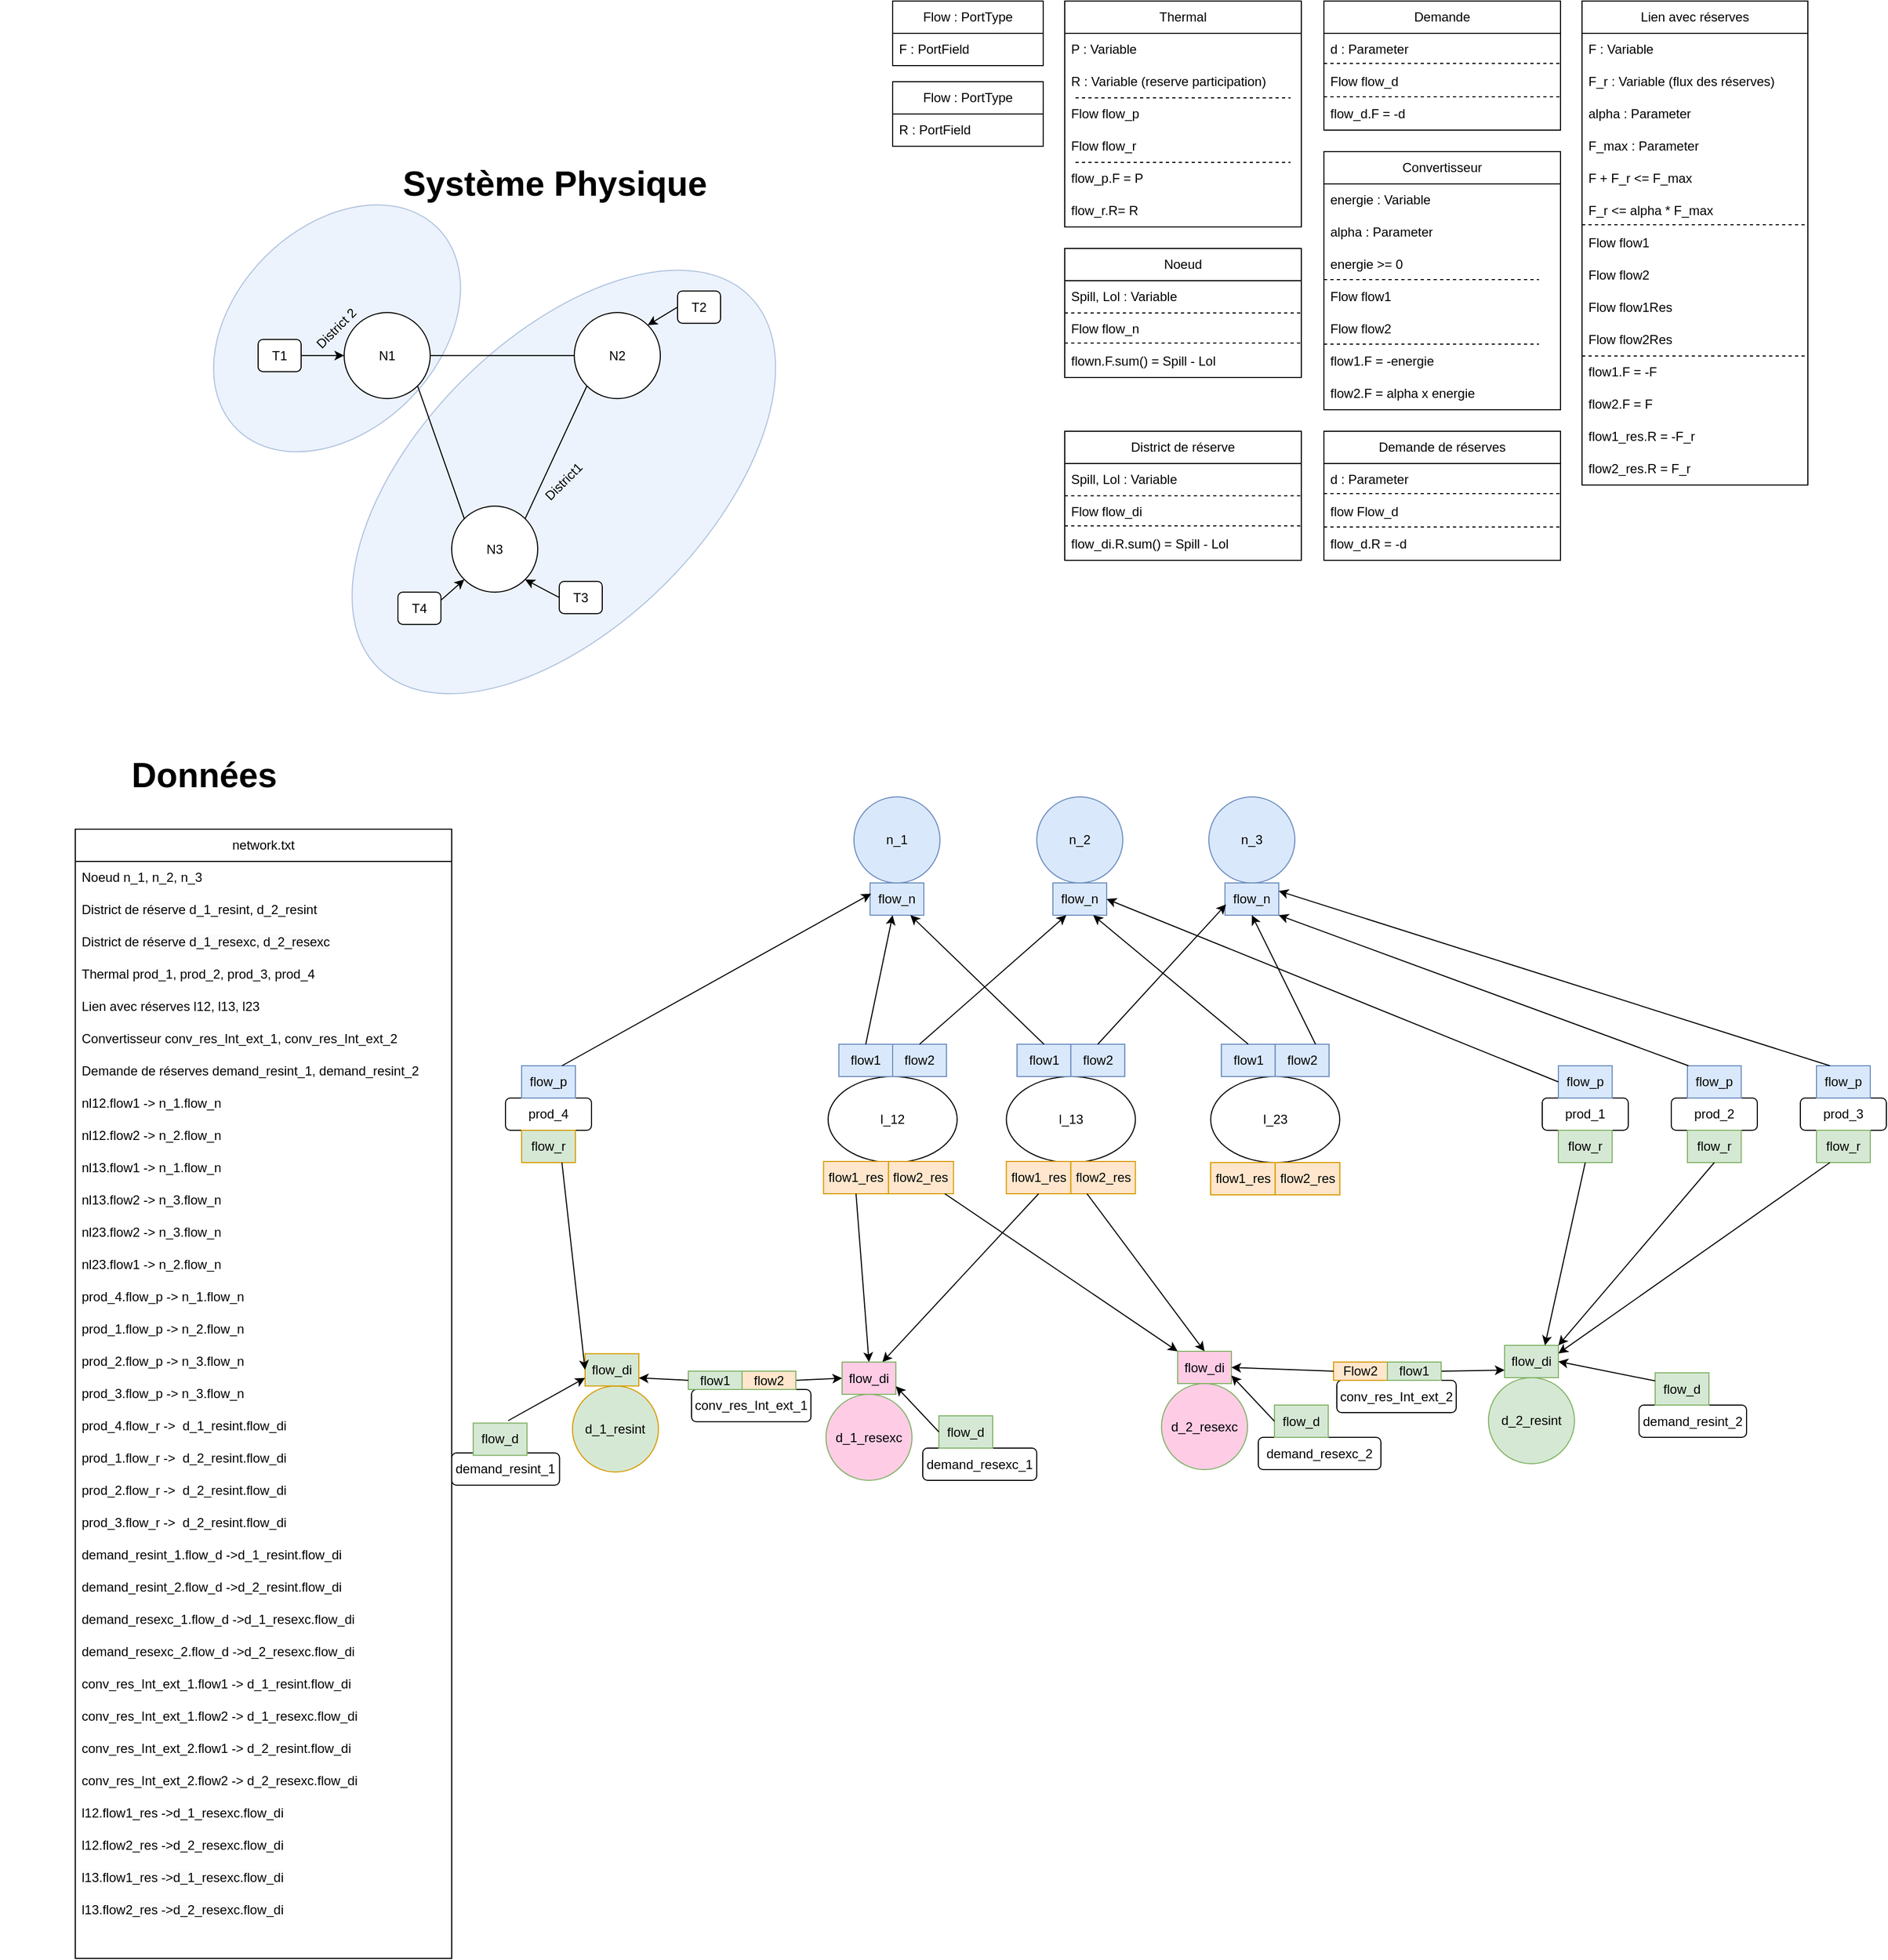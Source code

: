 <mxfile version="23.1.1" type="device">
  <diagram name="Page-1" id="0eeWLhEhAbjt74QTUGkZ">
    <mxGraphModel dx="2340" dy="1881" grid="1" gridSize="10" guides="1" tooltips="1" connect="1" arrows="1" fold="1" page="1" pageScale="1" pageWidth="827" pageHeight="1169" math="0" shadow="0">
      <root>
        <mxCell id="0" />
        <mxCell id="1" parent="0" />
        <mxCell id="io5GCxzzSzc3zPwwghzN-119" value="network.txt" style="swimlane;fontStyle=0;childLayout=stackLayout;horizontal=1;startSize=30;horizontalStack=0;resizeParent=1;resizeParentMax=0;resizeLast=0;collapsible=1;marginBottom=0;whiteSpace=wrap;html=1;" parent="1" vertex="1">
          <mxGeometry x="-90" y="460" width="350" height="1050" as="geometry" />
        </mxCell>
        <mxCell id="io5GCxzzSzc3zPwwghzN-120" value="Noeud n_1, n_2, n_3" style="text;strokeColor=none;fillColor=none;align=left;verticalAlign=middle;spacingLeft=4;spacingRight=4;overflow=hidden;points=[[0,0.5],[1,0.5]];portConstraint=eastwest;rotatable=0;whiteSpace=wrap;html=1;" parent="io5GCxzzSzc3zPwwghzN-119" vertex="1">
          <mxGeometry y="30" width="350" height="30" as="geometry" />
        </mxCell>
        <mxCell id="W_Fl8U6niNGUEY-Sqnad-460" value="&lt;span style=&quot;color: rgb(0, 0, 0); font-family: Helvetica; font-size: 12px; font-style: normal; font-variant-ligatures: normal; font-variant-caps: normal; font-weight: 400; letter-spacing: normal; orphans: 2; text-align: center; text-indent: 0px; text-transform: none; widows: 2; word-spacing: 0px; -webkit-text-stroke-width: 0px; background-color: rgb(251, 251, 251); text-decoration-thickness: initial; text-decoration-style: initial; text-decoration-color: initial; float: none; display: inline !important;&quot;&gt;District de réserve&amp;nbsp;&lt;/span&gt;d_1_resint, d_2_resint" style="text;strokeColor=none;fillColor=none;align=left;verticalAlign=middle;spacingLeft=4;spacingRight=4;overflow=hidden;points=[[0,0.5],[1,0.5]];portConstraint=eastwest;rotatable=0;whiteSpace=wrap;html=1;" vertex="1" parent="io5GCxzzSzc3zPwwghzN-119">
          <mxGeometry y="60" width="350" height="30" as="geometry" />
        </mxCell>
        <mxCell id="W_Fl8U6niNGUEY-Sqnad-461" value="&lt;span style=&quot;border-color: var(--border-color); color: rgb(0, 0, 0); font-family: Helvetica; font-size: 12px; font-style: normal; font-variant-ligatures: normal; font-variant-caps: normal; font-weight: 400; letter-spacing: normal; orphans: 2; text-indent: 0px; text-transform: none; widows: 2; word-spacing: 0px; -webkit-text-stroke-width: 0px; text-decoration-thickness: initial; text-decoration-style: initial; text-decoration-color: initial; text-align: center; background-color: rgb(251, 251, 251); float: none; display: inline !important;&quot;&gt;District de réserve&amp;nbsp;&lt;/span&gt;&lt;span style=&quot;color: rgb(0, 0, 0); font-family: Helvetica; font-size: 12px; font-style: normal; font-variant-ligatures: normal; font-variant-caps: normal; font-weight: 400; letter-spacing: normal; orphans: 2; text-align: left; text-indent: 0px; text-transform: none; widows: 2; word-spacing: 0px; -webkit-text-stroke-width: 0px; background-color: rgb(251, 251, 251); text-decoration-thickness: initial; text-decoration-style: initial; text-decoration-color: initial; float: none; display: inline !important;&quot;&gt;d_1_resexc, d_2_resexc&lt;/span&gt;" style="text;strokeColor=none;fillColor=none;align=left;verticalAlign=middle;spacingLeft=4;spacingRight=4;overflow=hidden;points=[[0,0.5],[1,0.5]];portConstraint=eastwest;rotatable=0;whiteSpace=wrap;html=1;" vertex="1" parent="io5GCxzzSzc3zPwwghzN-119">
          <mxGeometry y="90" width="350" height="30" as="geometry" />
        </mxCell>
        <mxCell id="io5GCxzzSzc3zPwwghzN-121" value="Thermal prod_1, prod_2, prod_3, prod_4" style="text;strokeColor=none;fillColor=none;align=left;verticalAlign=middle;spacingLeft=4;spacingRight=4;overflow=hidden;points=[[0,0.5],[1,0.5]];portConstraint=eastwest;rotatable=0;whiteSpace=wrap;html=1;" parent="io5GCxzzSzc3zPwwghzN-119" vertex="1">
          <mxGeometry y="120" width="350" height="30" as="geometry" />
        </mxCell>
        <mxCell id="io5GCxzzSzc3zPwwghzN-122" value="Lien avec réserves l12, l13, l23" style="text;strokeColor=none;fillColor=none;align=left;verticalAlign=middle;spacingLeft=4;spacingRight=4;overflow=hidden;points=[[0,0.5],[1,0.5]];portConstraint=eastwest;rotatable=0;whiteSpace=wrap;html=1;" parent="io5GCxzzSzc3zPwwghzN-119" vertex="1">
          <mxGeometry y="150" width="350" height="30" as="geometry" />
        </mxCell>
        <mxCell id="EA9z76p3zM__a-H7yWGD-18" value="Convertisseur&amp;nbsp;conv_res_Int_ext_1, conv_res_Int_ext_2" style="text;strokeColor=none;fillColor=none;align=left;verticalAlign=middle;spacingLeft=4;spacingRight=4;overflow=hidden;points=[[0,0.5],[1,0.5]];portConstraint=eastwest;rotatable=0;whiteSpace=wrap;html=1;" parent="io5GCxzzSzc3zPwwghzN-119" vertex="1">
          <mxGeometry y="180" width="350" height="30" as="geometry" />
        </mxCell>
        <mxCell id="iP_96sDD1zky21pLPqme-15" value="Demande de réserves&amp;nbsp;demand_resint_1,&amp;nbsp;demand_resint_2" style="text;strokeColor=none;fillColor=none;align=left;verticalAlign=middle;spacingLeft=4;spacingRight=4;overflow=hidden;points=[[0,0.5],[1,0.5]];portConstraint=eastwest;rotatable=0;whiteSpace=wrap;html=1;" parent="io5GCxzzSzc3zPwwghzN-119" vertex="1">
          <mxGeometry y="210" width="350" height="30" as="geometry" />
        </mxCell>
        <mxCell id="io5GCxzzSzc3zPwwghzN-124" value="nl12.flow1 -&amp;gt; n_1.flow_n" style="text;strokeColor=none;fillColor=none;align=left;verticalAlign=middle;spacingLeft=4;spacingRight=4;overflow=hidden;points=[[0,0.5],[1,0.5]];portConstraint=eastwest;rotatable=0;whiteSpace=wrap;html=1;" parent="io5GCxzzSzc3zPwwghzN-119" vertex="1">
          <mxGeometry y="240" width="350" height="30" as="geometry" />
        </mxCell>
        <mxCell id="io5GCxzzSzc3zPwwghzN-125" value="nl12.flow2 -&amp;gt; n_2.flow_n" style="text;strokeColor=none;fillColor=none;align=left;verticalAlign=middle;spacingLeft=4;spacingRight=4;overflow=hidden;points=[[0,0.5],[1,0.5]];portConstraint=eastwest;rotatable=0;whiteSpace=wrap;html=1;" parent="io5GCxzzSzc3zPwwghzN-119" vertex="1">
          <mxGeometry y="270" width="350" height="30" as="geometry" />
        </mxCell>
        <mxCell id="io5GCxzzSzc3zPwwghzN-126" value="nl13.flow1 -&amp;gt; n_1.flow_n" style="text;strokeColor=none;fillColor=none;align=left;verticalAlign=middle;spacingLeft=4;spacingRight=4;overflow=hidden;points=[[0,0.5],[1,0.5]];portConstraint=eastwest;rotatable=0;whiteSpace=wrap;html=1;" parent="io5GCxzzSzc3zPwwghzN-119" vertex="1">
          <mxGeometry y="300" width="350" height="30" as="geometry" />
        </mxCell>
        <mxCell id="io5GCxzzSzc3zPwwghzN-127" value="nl13.flow2 -&amp;gt; n_3.flow_n" style="text;strokeColor=none;fillColor=none;align=left;verticalAlign=middle;spacingLeft=4;spacingRight=4;overflow=hidden;points=[[0,0.5],[1,0.5]];portConstraint=eastwest;rotatable=0;whiteSpace=wrap;html=1;" parent="io5GCxzzSzc3zPwwghzN-119" vertex="1">
          <mxGeometry y="330" width="350" height="30" as="geometry" />
        </mxCell>
        <mxCell id="io5GCxzzSzc3zPwwghzN-128" value="nl23.flow2 -&amp;gt; n_3.flow_n" style="text;strokeColor=none;fillColor=none;align=left;verticalAlign=middle;spacingLeft=4;spacingRight=4;overflow=hidden;points=[[0,0.5],[1,0.5]];portConstraint=eastwest;rotatable=0;whiteSpace=wrap;html=1;" parent="io5GCxzzSzc3zPwwghzN-119" vertex="1">
          <mxGeometry y="360" width="350" height="30" as="geometry" />
        </mxCell>
        <mxCell id="io5GCxzzSzc3zPwwghzN-129" value="nl23.flow1 -&amp;gt; n_2.flow_n" style="text;strokeColor=none;fillColor=none;align=left;verticalAlign=middle;spacingLeft=4;spacingRight=4;overflow=hidden;points=[[0,0.5],[1,0.5]];portConstraint=eastwest;rotatable=0;whiteSpace=wrap;html=1;" parent="io5GCxzzSzc3zPwwghzN-119" vertex="1">
          <mxGeometry y="390" width="350" height="30" as="geometry" />
        </mxCell>
        <mxCell id="io5GCxzzSzc3zPwwghzN-130" value="prod_4.flow_p -&amp;gt; n_1.flow_n" style="text;strokeColor=none;fillColor=none;align=left;verticalAlign=middle;spacingLeft=4;spacingRight=4;overflow=hidden;points=[[0,0.5],[1,0.5]];portConstraint=eastwest;rotatable=0;whiteSpace=wrap;html=1;" parent="io5GCxzzSzc3zPwwghzN-119" vertex="1">
          <mxGeometry y="420" width="350" height="30" as="geometry" />
        </mxCell>
        <mxCell id="io5GCxzzSzc3zPwwghzN-131" value="prod_1.flow_p -&amp;gt; n_2.flow_n" style="text;strokeColor=none;fillColor=none;align=left;verticalAlign=middle;spacingLeft=4;spacingRight=4;overflow=hidden;points=[[0,0.5],[1,0.5]];portConstraint=eastwest;rotatable=0;whiteSpace=wrap;html=1;" parent="io5GCxzzSzc3zPwwghzN-119" vertex="1">
          <mxGeometry y="450" width="350" height="30" as="geometry" />
        </mxCell>
        <mxCell id="io5GCxzzSzc3zPwwghzN-132" value="prod_2.flow_p -&amp;gt; n_3.flow_n" style="text;strokeColor=none;fillColor=none;align=left;verticalAlign=middle;spacingLeft=4;spacingRight=4;overflow=hidden;points=[[0,0.5],[1,0.5]];portConstraint=eastwest;rotatable=0;whiteSpace=wrap;html=1;" parent="io5GCxzzSzc3zPwwghzN-119" vertex="1">
          <mxGeometry y="480" width="350" height="30" as="geometry" />
        </mxCell>
        <mxCell id="io5GCxzzSzc3zPwwghzN-133" value="prod_3.flow_p -&amp;gt; n_3.flow_n" style="text;strokeColor=none;fillColor=none;align=left;verticalAlign=middle;spacingLeft=4;spacingRight=4;overflow=hidden;points=[[0,0.5],[1,0.5]];portConstraint=eastwest;rotatable=0;whiteSpace=wrap;html=1;" parent="io5GCxzzSzc3zPwwghzN-119" vertex="1">
          <mxGeometry y="510" width="350" height="30" as="geometry" />
        </mxCell>
        <mxCell id="EA9z76p3zM__a-H7yWGD-20" value="prod_4.flow_r -&amp;gt;&amp;nbsp; d_1_resint.flow_di" style="text;strokeColor=none;fillColor=none;align=left;verticalAlign=middle;spacingLeft=4;spacingRight=4;overflow=hidden;points=[[0,0.5],[1,0.5]];portConstraint=eastwest;rotatable=0;whiteSpace=wrap;html=1;" parent="io5GCxzzSzc3zPwwghzN-119" vertex="1">
          <mxGeometry y="540" width="350" height="30" as="geometry" />
        </mxCell>
        <mxCell id="io5GCxzzSzc3zPwwghzN-141" value="prod_1.flow_r -&amp;gt;&amp;nbsp; d_2_resint.flow_di" style="text;strokeColor=none;fillColor=none;align=left;verticalAlign=middle;spacingLeft=4;spacingRight=4;overflow=hidden;points=[[0,0.5],[1,0.5]];portConstraint=eastwest;rotatable=0;whiteSpace=wrap;html=1;" parent="io5GCxzzSzc3zPwwghzN-119" vertex="1">
          <mxGeometry y="570" width="350" height="30" as="geometry" />
        </mxCell>
        <mxCell id="io5GCxzzSzc3zPwwghzN-142" value="prod_2.flow_r -&amp;gt;&amp;nbsp; d_2_resint.flow_di" style="text;strokeColor=none;fillColor=none;align=left;verticalAlign=middle;spacingLeft=4;spacingRight=4;overflow=hidden;points=[[0,0.5],[1,0.5]];portConstraint=eastwest;rotatable=0;whiteSpace=wrap;html=1;" parent="io5GCxzzSzc3zPwwghzN-119" vertex="1">
          <mxGeometry y="600" width="350" height="30" as="geometry" />
        </mxCell>
        <mxCell id="io5GCxzzSzc3zPwwghzN-143" value="prod_3.flow_r -&amp;gt;&amp;nbsp; d_2_resint.flow_di" style="text;strokeColor=none;fillColor=none;align=left;verticalAlign=middle;spacingLeft=4;spacingRight=4;overflow=hidden;points=[[0,0.5],[1,0.5]];portConstraint=eastwest;rotatable=0;whiteSpace=wrap;html=1;" parent="io5GCxzzSzc3zPwwghzN-119" vertex="1">
          <mxGeometry y="630" width="350" height="30" as="geometry" />
        </mxCell>
        <mxCell id="io5GCxzzSzc3zPwwghzN-310" value="demand_resint_1.flow_d -&amp;gt;d_1_resint.flow_di" style="text;strokeColor=none;fillColor=none;align=left;verticalAlign=middle;spacingLeft=4;spacingRight=4;overflow=hidden;points=[[0,0.5],[1,0.5]];portConstraint=eastwest;rotatable=0;whiteSpace=wrap;html=1;" parent="io5GCxzzSzc3zPwwghzN-119" vertex="1">
          <mxGeometry y="660" width="350" height="30" as="geometry" />
        </mxCell>
        <mxCell id="io5GCxzzSzc3zPwwghzN-144" value="demand_resint_2.flow_d -&amp;gt;d_2_resint.flow_di" style="text;strokeColor=none;fillColor=none;align=left;verticalAlign=middle;spacingLeft=4;spacingRight=4;overflow=hidden;points=[[0,0.5],[1,0.5]];portConstraint=eastwest;rotatable=0;whiteSpace=wrap;html=1;" parent="io5GCxzzSzc3zPwwghzN-119" vertex="1">
          <mxGeometry y="690" width="350" height="30" as="geometry" />
        </mxCell>
        <mxCell id="io5GCxzzSzc3zPwwghzN-307" value="demand_resexc_1.flow_d -&amp;gt;d_1_resexc.flow_di" style="text;strokeColor=none;fillColor=none;align=left;verticalAlign=middle;spacingLeft=4;spacingRight=4;overflow=hidden;points=[[0,0.5],[1,0.5]];portConstraint=eastwest;rotatable=0;whiteSpace=wrap;html=1;" parent="io5GCxzzSzc3zPwwghzN-119" vertex="1">
          <mxGeometry y="720" width="350" height="30" as="geometry" />
        </mxCell>
        <mxCell id="io5GCxzzSzc3zPwwghzN-308" value="demand_resexc_2.flow_d -&amp;gt;d_2_resexc.flow_di" style="text;strokeColor=none;fillColor=none;align=left;verticalAlign=middle;spacingLeft=4;spacingRight=4;overflow=hidden;points=[[0,0.5],[1,0.5]];portConstraint=eastwest;rotatable=0;whiteSpace=wrap;html=1;" parent="io5GCxzzSzc3zPwwghzN-119" vertex="1">
          <mxGeometry y="750" width="350" height="30" as="geometry" />
        </mxCell>
        <mxCell id="io5GCxzzSzc3zPwwghzN-309" value="conv_res_Int_ext_1.flow1 -&amp;gt; d_1_resint.flow_di" style="text;strokeColor=none;fillColor=none;align=left;verticalAlign=middle;spacingLeft=4;spacingRight=4;overflow=hidden;points=[[0,0.5],[1,0.5]];portConstraint=eastwest;rotatable=0;whiteSpace=wrap;html=1;" parent="io5GCxzzSzc3zPwwghzN-119" vertex="1">
          <mxGeometry y="780" width="350" height="30" as="geometry" />
        </mxCell>
        <mxCell id="EA9z76p3zM__a-H7yWGD-19" value="conv_res_Int_ext_1.flow2 -&amp;gt; d_1_resexc.flow_di" style="text;strokeColor=none;fillColor=none;align=left;verticalAlign=middle;spacingLeft=4;spacingRight=4;overflow=hidden;points=[[0,0.5],[1,0.5]];portConstraint=eastwest;rotatable=0;whiteSpace=wrap;html=1;" parent="io5GCxzzSzc3zPwwghzN-119" vertex="1">
          <mxGeometry y="810" width="350" height="30" as="geometry" />
        </mxCell>
        <mxCell id="EA9z76p3zM__a-H7yWGD-24" value="conv_res_Int_ext_2.flow1 -&amp;gt; d_2_resint.flow_di" style="text;strokeColor=none;fillColor=none;align=left;verticalAlign=middle;spacingLeft=4;spacingRight=4;overflow=hidden;points=[[0,0.5],[1,0.5]];portConstraint=eastwest;rotatable=0;whiteSpace=wrap;html=1;" parent="io5GCxzzSzc3zPwwghzN-119" vertex="1">
          <mxGeometry y="840" width="350" height="30" as="geometry" />
        </mxCell>
        <mxCell id="EA9z76p3zM__a-H7yWGD-25" value="conv_res_Int_ext_2.flow2 -&amp;gt; d_2_resexc.flow_di" style="text;strokeColor=none;fillColor=none;align=left;verticalAlign=middle;spacingLeft=4;spacingRight=4;overflow=hidden;points=[[0,0.5],[1,0.5]];portConstraint=eastwest;rotatable=0;whiteSpace=wrap;html=1;" parent="io5GCxzzSzc3zPwwghzN-119" vertex="1">
          <mxGeometry y="870" width="350" height="30" as="geometry" />
        </mxCell>
        <mxCell id="W_Fl8U6niNGUEY-Sqnad-468" value="l12.flow1_res -&amp;gt;d_1_resexc.flow_di" style="text;strokeColor=none;fillColor=none;align=left;verticalAlign=middle;spacingLeft=4;spacingRight=4;overflow=hidden;points=[[0,0.5],[1,0.5]];portConstraint=eastwest;rotatable=0;whiteSpace=wrap;html=1;" vertex="1" parent="io5GCxzzSzc3zPwwghzN-119">
          <mxGeometry y="900" width="350" height="30" as="geometry" />
        </mxCell>
        <mxCell id="W_Fl8U6niNGUEY-Sqnad-503" value="l12.flow2_res -&amp;gt;d_2_resexc.flow_di" style="text;strokeColor=none;fillColor=none;align=left;verticalAlign=middle;spacingLeft=4;spacingRight=4;overflow=hidden;points=[[0,0.5],[1,0.5]];portConstraint=eastwest;rotatable=0;whiteSpace=wrap;html=1;" vertex="1" parent="io5GCxzzSzc3zPwwghzN-119">
          <mxGeometry y="930" width="350" height="30" as="geometry" />
        </mxCell>
        <mxCell id="W_Fl8U6niNGUEY-Sqnad-467" value="&lt;span style=&quot;color: rgb(0, 0, 0); font-family: Helvetica; font-size: 12px; font-style: normal; font-variant-ligatures: normal; font-variant-caps: normal; font-weight: 400; letter-spacing: normal; orphans: 2; text-align: left; text-indent: 0px; text-transform: none; widows: 2; word-spacing: 0px; -webkit-text-stroke-width: 0px; background-color: rgb(251, 251, 251); text-decoration-thickness: initial; text-decoration-style: initial; text-decoration-color: initial; float: none; display: inline !important;&quot;&gt;l13.flow1_res -&amp;gt;d_1_resexc.flow_di&lt;/span&gt;" style="text;strokeColor=none;fillColor=none;align=left;verticalAlign=middle;spacingLeft=4;spacingRight=4;overflow=hidden;points=[[0,0.5],[1,0.5]];portConstraint=eastwest;rotatable=0;whiteSpace=wrap;html=1;" vertex="1" parent="io5GCxzzSzc3zPwwghzN-119">
          <mxGeometry y="960" width="350" height="30" as="geometry" />
        </mxCell>
        <mxCell id="W_Fl8U6niNGUEY-Sqnad-466" value="&lt;span style=&quot;border-color: var(--border-color); color: rgb(0, 0, 0); font-family: Helvetica; font-size: 12px; font-style: normal; font-variant-ligatures: normal; font-variant-caps: normal; font-weight: 400; letter-spacing: normal; orphans: 2; text-align: left; text-indent: 0px; text-transform: none; widows: 2; word-spacing: 0px; -webkit-text-stroke-width: 0px; text-decoration-thickness: initial; text-decoration-style: initial; text-decoration-color: initial; background-color: rgb(251, 251, 251); float: none; display: inline !important;&quot;&gt;l13.flow2_res -&amp;gt;d_2_resexc.flow_di&lt;/span&gt;&lt;br style=&quot;border-color: var(--border-color); color: rgb(0, 0, 0); font-family: Helvetica; font-size: 12px; font-style: normal; font-variant-ligatures: normal; font-variant-caps: normal; font-weight: 400; letter-spacing: normal; orphans: 2; text-align: left; text-indent: 0px; text-transform: none; widows: 2; word-spacing: 0px; -webkit-text-stroke-width: 0px; background-color: rgb(251, 251, 251); text-decoration-thickness: initial; text-decoration-style: initial; text-decoration-color: initial;&quot;&gt;" style="text;strokeColor=none;fillColor=none;align=left;verticalAlign=middle;spacingLeft=4;spacingRight=4;overflow=hidden;points=[[0,0.5],[1,0.5]];portConstraint=eastwest;rotatable=0;whiteSpace=wrap;html=1;" vertex="1" parent="io5GCxzzSzc3zPwwghzN-119">
          <mxGeometry y="990" width="350" height="30" as="geometry" />
        </mxCell>
        <mxCell id="W_Fl8U6niNGUEY-Sqnad-465" style="text;strokeColor=none;fillColor=none;align=left;verticalAlign=middle;spacingLeft=4;spacingRight=4;overflow=hidden;points=[[0,0.5],[1,0.5]];portConstraint=eastwest;rotatable=0;whiteSpace=wrap;html=1;" vertex="1" parent="io5GCxzzSzc3zPwwghzN-119">
          <mxGeometry y="1020" width="350" height="30" as="geometry" />
        </mxCell>
        <mxCell id="EA9z76p3zM__a-H7yWGD-34" value="" style="group" parent="1" vertex="1" connectable="0">
          <mxGeometry x="80" y="-130.005" width="551.44" height="534.339" as="geometry" />
        </mxCell>
        <mxCell id="aWoHtGz9jkfwQIE-XJvv-30" value="&lt;div align=&quot;center&quot;&gt;District 2&lt;/div&gt;" style="ellipse;whiteSpace=wrap;html=1;rotation=-45;fillColor=#dae8fc;strokeColor=#6c8ebf;opacity=50;align=center;" parent="EA9z76p3zM__a-H7yWGD-34" vertex="1">
          <mxGeometry x="-58.71" y="30.01" width="264.23" height="188.64" as="geometry" />
        </mxCell>
        <mxCell id="gQHjPlM2CJMaZ_1cljnZ-16" value="&lt;div align=&quot;center&quot;&gt;District1&lt;/div&gt;" style="ellipse;whiteSpace=wrap;html=1;rotation=-45;fillColor=#dae8fc;strokeColor=#6c8ebf;opacity=50;align=center;" parent="EA9z76p3zM__a-H7yWGD-34" vertex="1">
          <mxGeometry x="40" y="133.605" width="488.54" height="267.13" as="geometry" />
        </mxCell>
        <mxCell id="gQHjPlM2CJMaZ_1cljnZ-1" value="N1" style="ellipse;whiteSpace=wrap;html=1;aspect=fixed;" parent="EA9z76p3zM__a-H7yWGD-34" vertex="1">
          <mxGeometry x="80" y="109.605" width="80" height="80" as="geometry" />
        </mxCell>
        <mxCell id="gQHjPlM2CJMaZ_1cljnZ-2" value="N2" style="ellipse;whiteSpace=wrap;html=1;aspect=fixed;" parent="EA9z76p3zM__a-H7yWGD-34" vertex="1">
          <mxGeometry x="294" y="109.605" width="80" height="80" as="geometry" />
        </mxCell>
        <mxCell id="gQHjPlM2CJMaZ_1cljnZ-3" value="N3" style="ellipse;whiteSpace=wrap;html=1;aspect=fixed;" parent="EA9z76p3zM__a-H7yWGD-34" vertex="1">
          <mxGeometry x="180" y="289.605" width="80" height="80" as="geometry" />
        </mxCell>
        <mxCell id="gQHjPlM2CJMaZ_1cljnZ-4" value="" style="endArrow=none;html=1;rounded=0;exitX=1;exitY=1;exitDx=0;exitDy=0;entryX=0;entryY=0;entryDx=0;entryDy=0;" parent="EA9z76p3zM__a-H7yWGD-34" source="gQHjPlM2CJMaZ_1cljnZ-1" target="gQHjPlM2CJMaZ_1cljnZ-3" edge="1">
          <mxGeometry width="50" height="50" relative="1" as="geometry">
            <mxPoint x="310" y="389.605" as="sourcePoint" />
            <mxPoint x="360" y="339.605" as="targetPoint" />
          </mxGeometry>
        </mxCell>
        <mxCell id="gQHjPlM2CJMaZ_1cljnZ-5" value="" style="endArrow=none;html=1;rounded=0;exitX=1;exitY=0.5;exitDx=0;exitDy=0;entryX=0;entryY=0.5;entryDx=0;entryDy=0;" parent="EA9z76p3zM__a-H7yWGD-34" source="gQHjPlM2CJMaZ_1cljnZ-1" target="gQHjPlM2CJMaZ_1cljnZ-2" edge="1">
          <mxGeometry width="50" height="50" relative="1" as="geometry">
            <mxPoint x="130" y="199.605" as="sourcePoint" />
            <mxPoint x="192" y="301.605" as="targetPoint" />
          </mxGeometry>
        </mxCell>
        <mxCell id="gQHjPlM2CJMaZ_1cljnZ-6" value="" style="endArrow=none;html=1;rounded=0;exitX=0;exitY=1;exitDx=0;exitDy=0;entryX=1;entryY=0;entryDx=0;entryDy=0;" parent="EA9z76p3zM__a-H7yWGD-34" source="gQHjPlM2CJMaZ_1cljnZ-2" target="gQHjPlM2CJMaZ_1cljnZ-3" edge="1">
          <mxGeometry width="50" height="50" relative="1" as="geometry">
            <mxPoint x="130" y="199.605" as="sourcePoint" />
            <mxPoint x="192" y="301.605" as="targetPoint" />
          </mxGeometry>
        </mxCell>
        <mxCell id="gQHjPlM2CJMaZ_1cljnZ-7" value="" style="endArrow=classic;html=1;rounded=0;entryX=0;entryY=0.5;entryDx=0;entryDy=0;exitX=1;exitY=0.5;exitDx=0;exitDy=0;" parent="EA9z76p3zM__a-H7yWGD-34" source="gQHjPlM2CJMaZ_1cljnZ-12" target="gQHjPlM2CJMaZ_1cljnZ-1" edge="1">
          <mxGeometry width="50" height="50" relative="1" as="geometry">
            <mxPoint x="-10" y="149.605" as="sourcePoint" />
            <mxPoint x="360" y="339.605" as="targetPoint" />
          </mxGeometry>
        </mxCell>
        <mxCell id="gQHjPlM2CJMaZ_1cljnZ-8" value="" style="endArrow=classic;html=1;rounded=0;entryX=1;entryY=0;entryDx=0;entryDy=0;exitX=0;exitY=0.5;exitDx=0;exitDy=0;" parent="EA9z76p3zM__a-H7yWGD-34" source="gQHjPlM2CJMaZ_1cljnZ-13" target="gQHjPlM2CJMaZ_1cljnZ-2" edge="1">
          <mxGeometry width="50" height="50" relative="1" as="geometry">
            <mxPoint x="420" y="79.605" as="sourcePoint" />
            <mxPoint x="360" y="339.605" as="targetPoint" />
          </mxGeometry>
        </mxCell>
        <mxCell id="gQHjPlM2CJMaZ_1cljnZ-9" value="" style="endArrow=classic;html=1;rounded=0;entryX=1;entryY=1;entryDx=0;entryDy=0;exitX=0;exitY=0.5;exitDx=0;exitDy=0;" parent="EA9z76p3zM__a-H7yWGD-34" source="gQHjPlM2CJMaZ_1cljnZ-14" target="gQHjPlM2CJMaZ_1cljnZ-3" edge="1">
          <mxGeometry width="50" height="50" relative="1" as="geometry">
            <mxPoint x="300" y="409.605" as="sourcePoint" />
            <mxPoint x="360" y="339.605" as="targetPoint" />
          </mxGeometry>
        </mxCell>
        <mxCell id="gQHjPlM2CJMaZ_1cljnZ-11" value="" style="endArrow=classic;html=1;rounded=0;entryX=0;entryY=1;entryDx=0;entryDy=0;exitX=1;exitY=0.25;exitDx=0;exitDy=0;" parent="EA9z76p3zM__a-H7yWGD-34" source="gQHjPlM2CJMaZ_1cljnZ-15" target="gQHjPlM2CJMaZ_1cljnZ-3" edge="1">
          <mxGeometry width="50" height="50" relative="1" as="geometry">
            <mxPoint x="140" y="389.605" as="sourcePoint" />
            <mxPoint x="360" y="339.605" as="targetPoint" />
          </mxGeometry>
        </mxCell>
        <mxCell id="gQHjPlM2CJMaZ_1cljnZ-12" value="T1" style="rounded=1;whiteSpace=wrap;html=1;" parent="EA9z76p3zM__a-H7yWGD-34" vertex="1">
          <mxGeometry y="134.605" width="40" height="30" as="geometry" />
        </mxCell>
        <mxCell id="gQHjPlM2CJMaZ_1cljnZ-13" value="T2" style="rounded=1;whiteSpace=wrap;html=1;" parent="EA9z76p3zM__a-H7yWGD-34" vertex="1">
          <mxGeometry x="390" y="89.605" width="40" height="30" as="geometry" />
        </mxCell>
        <mxCell id="gQHjPlM2CJMaZ_1cljnZ-14" value="T3" style="rounded=1;whiteSpace=wrap;html=1;" parent="EA9z76p3zM__a-H7yWGD-34" vertex="1">
          <mxGeometry x="280" y="359.605" width="40" height="30" as="geometry" />
        </mxCell>
        <mxCell id="gQHjPlM2CJMaZ_1cljnZ-15" value="T4" style="rounded=1;whiteSpace=wrap;html=1;" parent="EA9z76p3zM__a-H7yWGD-34" vertex="1">
          <mxGeometry x="130" y="369.605" width="40" height="30" as="geometry" />
        </mxCell>
        <mxCell id="EA9z76p3zM__a-H7yWGD-36" value="&lt;font style=&quot;font-size: 32px;&quot;&gt;&lt;b&gt;Système Physique&lt;/b&gt;&lt;/font&gt;" style="text;html=1;strokeColor=none;fillColor=none;align=center;verticalAlign=middle;whiteSpace=wrap;rounded=0;" parent="1" vertex="1">
          <mxGeometry x="165.72" y="-200" width="380" height="120" as="geometry" />
        </mxCell>
        <mxCell id="EA9z76p3zM__a-H7yWGD-38" value="&lt;font style=&quot;font-size: 32px;&quot;&gt;&lt;b&gt;Données&lt;/b&gt;&lt;/font&gt;" style="text;html=1;strokeColor=none;fillColor=none;align=center;verticalAlign=middle;whiteSpace=wrap;rounded=0;" parent="1" vertex="1">
          <mxGeometry x="-160" y="350" width="380" height="120" as="geometry" />
        </mxCell>
        <mxCell id="W_Fl8U6niNGUEY-Sqnad-230" value="" style="group" vertex="1" connectable="0" parent="1">
          <mxGeometry x="434" y="430" width="1160" height="651" as="geometry" />
        </mxCell>
        <mxCell id="W_Fl8U6niNGUEY-Sqnad-231" value="" style="group" vertex="1" connectable="0" parent="W_Fl8U6niNGUEY-Sqnad-230">
          <mxGeometry x="200" width="80" height="110" as="geometry" />
        </mxCell>
        <mxCell id="W_Fl8U6niNGUEY-Sqnad-232" value="n_1" style="ellipse;whiteSpace=wrap;html=1;aspect=fixed;fillColor=#dae8fc;strokeColor=#6c8ebf;" vertex="1" parent="W_Fl8U6niNGUEY-Sqnad-231">
          <mxGeometry width="80" height="80" as="geometry" />
        </mxCell>
        <mxCell id="W_Fl8U6niNGUEY-Sqnad-233" value="flow_n" style="rounded=0;whiteSpace=wrap;html=1;fillColor=#dae8fc;strokeColor=#6c8ebf;" vertex="1" parent="W_Fl8U6niNGUEY-Sqnad-231">
          <mxGeometry x="15" y="80" width="50" height="30" as="geometry" />
        </mxCell>
        <mxCell id="W_Fl8U6niNGUEY-Sqnad-234" value="" style="group" vertex="1" connectable="0" parent="W_Fl8U6niNGUEY-Sqnad-230">
          <mxGeometry x="370" width="80" height="110" as="geometry" />
        </mxCell>
        <mxCell id="W_Fl8U6niNGUEY-Sqnad-235" value="n_2" style="ellipse;whiteSpace=wrap;html=1;aspect=fixed;fillColor=#dae8fc;strokeColor=#6c8ebf;" vertex="1" parent="W_Fl8U6niNGUEY-Sqnad-234">
          <mxGeometry width="80" height="80" as="geometry" />
        </mxCell>
        <mxCell id="W_Fl8U6niNGUEY-Sqnad-236" value="flow_n" style="rounded=0;whiteSpace=wrap;html=1;fillColor=#dae8fc;strokeColor=#6c8ebf;" vertex="1" parent="W_Fl8U6niNGUEY-Sqnad-234">
          <mxGeometry x="15" y="80" width="50" height="30" as="geometry" />
        </mxCell>
        <mxCell id="W_Fl8U6niNGUEY-Sqnad-237" value="" style="group" vertex="1" connectable="0" parent="W_Fl8U6niNGUEY-Sqnad-230">
          <mxGeometry x="530" width="80" height="110" as="geometry" />
        </mxCell>
        <mxCell id="W_Fl8U6niNGUEY-Sqnad-238" value="n_3" style="ellipse;whiteSpace=wrap;html=1;aspect=fixed;fillColor=#dae8fc;strokeColor=#6c8ebf;" vertex="1" parent="W_Fl8U6niNGUEY-Sqnad-237">
          <mxGeometry width="80" height="80" as="geometry" />
        </mxCell>
        <mxCell id="W_Fl8U6niNGUEY-Sqnad-239" value="flow_n" style="rounded=0;whiteSpace=wrap;html=1;fillColor=#dae8fc;strokeColor=#6c8ebf;" vertex="1" parent="W_Fl8U6niNGUEY-Sqnad-237">
          <mxGeometry x="15" y="80" width="50" height="30" as="geometry" />
        </mxCell>
        <mxCell id="W_Fl8U6niNGUEY-Sqnad-240" value="" style="group" vertex="1" connectable="0" parent="W_Fl8U6niNGUEY-Sqnad-230">
          <mxGeometry x="840" y="250" width="80" height="90" as="geometry" />
        </mxCell>
        <mxCell id="W_Fl8U6niNGUEY-Sqnad-241" value="prod_1" style="rounded=1;whiteSpace=wrap;html=1;" vertex="1" parent="W_Fl8U6niNGUEY-Sqnad-240">
          <mxGeometry y="30" width="80" height="30" as="geometry" />
        </mxCell>
        <mxCell id="W_Fl8U6niNGUEY-Sqnad-242" value="flow_p" style="rounded=0;whiteSpace=wrap;html=1;fillColor=#dae8fc;strokeColor=#6c8ebf;" vertex="1" parent="W_Fl8U6niNGUEY-Sqnad-240">
          <mxGeometry x="15" width="50" height="30" as="geometry" />
        </mxCell>
        <mxCell id="W_Fl8U6niNGUEY-Sqnad-243" value="flow_r" style="rounded=0;whiteSpace=wrap;html=1;fillColor=#d5e8d4;strokeColor=#82b366;" vertex="1" parent="W_Fl8U6niNGUEY-Sqnad-240">
          <mxGeometry x="15" y="60" width="50" height="30" as="geometry" />
        </mxCell>
        <mxCell id="W_Fl8U6niNGUEY-Sqnad-244" value="" style="group" vertex="1" connectable="0" parent="W_Fl8U6niNGUEY-Sqnad-230">
          <mxGeometry x="-124" y="250" width="80" height="90" as="geometry" />
        </mxCell>
        <mxCell id="W_Fl8U6niNGUEY-Sqnad-245" value="prod_4" style="rounded=1;whiteSpace=wrap;html=1;" vertex="1" parent="W_Fl8U6niNGUEY-Sqnad-244">
          <mxGeometry y="30" width="80" height="30" as="geometry" />
        </mxCell>
        <mxCell id="W_Fl8U6niNGUEY-Sqnad-246" value="flow_p" style="rounded=0;whiteSpace=wrap;html=1;fillColor=#dae8fc;strokeColor=#6c8ebf;" vertex="1" parent="W_Fl8U6niNGUEY-Sqnad-244">
          <mxGeometry x="15" width="50" height="30" as="geometry" />
        </mxCell>
        <mxCell id="W_Fl8U6niNGUEY-Sqnad-247" value="flow_r" style="rounded=0;whiteSpace=wrap;html=1;fillColor=#D5E8D4;strokeColor=#d79b00;" vertex="1" parent="W_Fl8U6niNGUEY-Sqnad-244">
          <mxGeometry x="15" y="60" width="50" height="30" as="geometry" />
        </mxCell>
        <mxCell id="W_Fl8U6niNGUEY-Sqnad-248" value="" style="group" vertex="1" connectable="0" parent="W_Fl8U6niNGUEY-Sqnad-230">
          <mxGeometry x="960" y="250" width="80" height="90" as="geometry" />
        </mxCell>
        <mxCell id="W_Fl8U6niNGUEY-Sqnad-249" value="prod_2" style="rounded=1;whiteSpace=wrap;html=1;" vertex="1" parent="W_Fl8U6niNGUEY-Sqnad-248">
          <mxGeometry y="30" width="80" height="30" as="geometry" />
        </mxCell>
        <mxCell id="W_Fl8U6niNGUEY-Sqnad-250" value="flow_p" style="rounded=0;whiteSpace=wrap;html=1;fillColor=#dae8fc;strokeColor=#6c8ebf;" vertex="1" parent="W_Fl8U6niNGUEY-Sqnad-248">
          <mxGeometry x="15" width="50" height="30" as="geometry" />
        </mxCell>
        <mxCell id="W_Fl8U6niNGUEY-Sqnad-251" value="flow_r" style="rounded=0;whiteSpace=wrap;html=1;fillColor=#d5e8d4;strokeColor=#82b366;" vertex="1" parent="W_Fl8U6niNGUEY-Sqnad-248">
          <mxGeometry x="15" y="60" width="50" height="30" as="geometry" />
        </mxCell>
        <mxCell id="W_Fl8U6niNGUEY-Sqnad-252" value="" style="group" vertex="1" connectable="0" parent="W_Fl8U6niNGUEY-Sqnad-230">
          <mxGeometry x="1080" y="250" width="80" height="90" as="geometry" />
        </mxCell>
        <mxCell id="W_Fl8U6niNGUEY-Sqnad-253" value="prod_3" style="rounded=1;whiteSpace=wrap;html=1;" vertex="1" parent="W_Fl8U6niNGUEY-Sqnad-252">
          <mxGeometry y="30" width="80" height="30" as="geometry" />
        </mxCell>
        <mxCell id="W_Fl8U6niNGUEY-Sqnad-254" value="flow_p" style="rounded=0;whiteSpace=wrap;html=1;fillColor=#dae8fc;strokeColor=#6c8ebf;" vertex="1" parent="W_Fl8U6niNGUEY-Sqnad-252">
          <mxGeometry x="15" width="50" height="30" as="geometry" />
        </mxCell>
        <mxCell id="W_Fl8U6niNGUEY-Sqnad-255" value="flow_r" style="rounded=0;whiteSpace=wrap;html=1;fillColor=#d5e8d4;strokeColor=#82b366;" vertex="1" parent="W_Fl8U6niNGUEY-Sqnad-252">
          <mxGeometry x="15" y="60" width="50" height="30" as="geometry" />
        </mxCell>
        <mxCell id="W_Fl8U6niNGUEY-Sqnad-256" value="" style="group" vertex="1" connectable="0" parent="W_Fl8U6niNGUEY-Sqnad-230">
          <mxGeometry x="176.0" y="230" width="121.73" height="150" as="geometry" />
        </mxCell>
        <mxCell id="W_Fl8U6niNGUEY-Sqnad-257" value="l_12" style="ellipse;whiteSpace=wrap;html=1;" vertex="1" parent="W_Fl8U6niNGUEY-Sqnad-256">
          <mxGeometry y="30" width="120" height="80" as="geometry" />
        </mxCell>
        <mxCell id="W_Fl8U6niNGUEY-Sqnad-258" value="" style="group;fillColor=#dae8fc;strokeColor=#6c8ebf;" vertex="1" connectable="0" parent="W_Fl8U6niNGUEY-Sqnad-256">
          <mxGeometry x="10" width="100" height="30" as="geometry" />
        </mxCell>
        <mxCell id="W_Fl8U6niNGUEY-Sqnad-259" value="flow1" style="rounded=0;whiteSpace=wrap;html=1;fillColor=#dae8fc;strokeColor=#6c8ebf;" vertex="1" parent="W_Fl8U6niNGUEY-Sqnad-258">
          <mxGeometry width="50" height="30" as="geometry" />
        </mxCell>
        <mxCell id="W_Fl8U6niNGUEY-Sqnad-260" value="flow2" style="rounded=0;whiteSpace=wrap;html=1;fillColor=#dae8fc;strokeColor=#6c8ebf;" vertex="1" parent="W_Fl8U6niNGUEY-Sqnad-258">
          <mxGeometry x="50" width="50" height="30" as="geometry" />
        </mxCell>
        <mxCell id="W_Fl8U6niNGUEY-Sqnad-261" value="" style="group" vertex="1" connectable="0" parent="W_Fl8U6niNGUEY-Sqnad-256">
          <mxGeometry x="-4.27" y="109" width="120.87" height="30" as="geometry" />
        </mxCell>
        <mxCell id="W_Fl8U6niNGUEY-Sqnad-262" value="flow1_res" style="rounded=0;whiteSpace=wrap;html=1;fillColor=#ffe6cc;strokeColor=#d79b00;" vertex="1" parent="W_Fl8U6niNGUEY-Sqnad-261">
          <mxGeometry width="60.435" height="30" as="geometry" />
        </mxCell>
        <mxCell id="W_Fl8U6niNGUEY-Sqnad-263" value="flow2_res" style="rounded=0;whiteSpace=wrap;html=1;fillColor=#ffe6cc;strokeColor=#d79b00;" vertex="1" parent="W_Fl8U6niNGUEY-Sqnad-261">
          <mxGeometry x="60.435" width="60.435" height="30" as="geometry" />
        </mxCell>
        <mxCell id="W_Fl8U6niNGUEY-Sqnad-264" value="" style="group" vertex="1" connectable="0" parent="W_Fl8U6niNGUEY-Sqnad-230">
          <mxGeometry x="341.73" y="230" width="121.73" height="140" as="geometry" />
        </mxCell>
        <mxCell id="W_Fl8U6niNGUEY-Sqnad-265" value="l_13" style="ellipse;whiteSpace=wrap;html=1;" vertex="1" parent="W_Fl8U6niNGUEY-Sqnad-264">
          <mxGeometry y="30" width="120" height="80" as="geometry" />
        </mxCell>
        <mxCell id="W_Fl8U6niNGUEY-Sqnad-266" value="" style="group;fillColor=#dae8fc;strokeColor=#6c8ebf;" vertex="1" connectable="0" parent="W_Fl8U6niNGUEY-Sqnad-264">
          <mxGeometry x="10" width="100" height="30" as="geometry" />
        </mxCell>
        <mxCell id="W_Fl8U6niNGUEY-Sqnad-267" value="flow1" style="rounded=0;whiteSpace=wrap;html=1;fillColor=#dae8fc;strokeColor=#6c8ebf;" vertex="1" parent="W_Fl8U6niNGUEY-Sqnad-266">
          <mxGeometry width="50" height="30" as="geometry" />
        </mxCell>
        <mxCell id="W_Fl8U6niNGUEY-Sqnad-268" value="flow2" style="rounded=0;whiteSpace=wrap;html=1;fillColor=#dae8fc;strokeColor=#6c8ebf;" vertex="1" parent="W_Fl8U6niNGUEY-Sqnad-266">
          <mxGeometry x="50" width="50" height="30" as="geometry" />
        </mxCell>
        <mxCell id="W_Fl8U6niNGUEY-Sqnad-269" value="" style="group" vertex="1" connectable="0" parent="W_Fl8U6niNGUEY-Sqnad-264">
          <mxGeometry y="109" width="120" height="30" as="geometry" />
        </mxCell>
        <mxCell id="W_Fl8U6niNGUEY-Sqnad-270" value="flow1_res" style="rounded=0;whiteSpace=wrap;html=1;fillColor=#ffe6cc;strokeColor=#d79b00;" vertex="1" parent="W_Fl8U6niNGUEY-Sqnad-269">
          <mxGeometry width="60" height="30" as="geometry" />
        </mxCell>
        <mxCell id="W_Fl8U6niNGUEY-Sqnad-271" value="flow2_res" style="rounded=0;whiteSpace=wrap;html=1;fillColor=#ffe6cc;strokeColor=#d79b00;" vertex="1" parent="W_Fl8U6niNGUEY-Sqnad-269">
          <mxGeometry x="60" width="60" height="30" as="geometry" />
        </mxCell>
        <mxCell id="W_Fl8U6niNGUEY-Sqnad-272" value="" style="group" vertex="1" connectable="0" parent="W_Fl8U6niNGUEY-Sqnad-230">
          <mxGeometry x="531.73" y="230" width="121.73" height="140" as="geometry" />
        </mxCell>
        <mxCell id="W_Fl8U6niNGUEY-Sqnad-273" value="l_23" style="ellipse;whiteSpace=wrap;html=1;" vertex="1" parent="W_Fl8U6niNGUEY-Sqnad-272">
          <mxGeometry y="30" width="120" height="80" as="geometry" />
        </mxCell>
        <mxCell id="W_Fl8U6niNGUEY-Sqnad-274" value="" style="group;fillColor=#dae8fc;strokeColor=#6c8ebf;" vertex="1" connectable="0" parent="W_Fl8U6niNGUEY-Sqnad-272">
          <mxGeometry x="10" width="100" height="30" as="geometry" />
        </mxCell>
        <mxCell id="W_Fl8U6niNGUEY-Sqnad-275" value="flow1" style="rounded=0;whiteSpace=wrap;html=1;fillColor=#dae8fc;strokeColor=#6c8ebf;" vertex="1" parent="W_Fl8U6niNGUEY-Sqnad-274">
          <mxGeometry width="50" height="30" as="geometry" />
        </mxCell>
        <mxCell id="W_Fl8U6niNGUEY-Sqnad-276" value="flow2" style="rounded=0;whiteSpace=wrap;html=1;fillColor=#dae8fc;strokeColor=#6c8ebf;" vertex="1" parent="W_Fl8U6niNGUEY-Sqnad-274">
          <mxGeometry x="50" width="50" height="30" as="geometry" />
        </mxCell>
        <mxCell id="W_Fl8U6niNGUEY-Sqnad-277" value="" style="group;fillColor=#ffe6cc;strokeColor=#d79b00;" vertex="1" connectable="0" parent="W_Fl8U6niNGUEY-Sqnad-272">
          <mxGeometry y="110" width="120" height="30" as="geometry" />
        </mxCell>
        <mxCell id="W_Fl8U6niNGUEY-Sqnad-278" value="flow1_res" style="rounded=0;whiteSpace=wrap;html=1;fillColor=#ffe6cc;strokeColor=#d79b00;" vertex="1" parent="W_Fl8U6niNGUEY-Sqnad-277">
          <mxGeometry width="60" height="30" as="geometry" />
        </mxCell>
        <mxCell id="W_Fl8U6niNGUEY-Sqnad-279" value="flow2_res" style="rounded=0;whiteSpace=wrap;html=1;fillColor=#ffe6cc;strokeColor=#d79b00;" vertex="1" parent="W_Fl8U6niNGUEY-Sqnad-277">
          <mxGeometry x="60" width="60" height="30" as="geometry" />
        </mxCell>
        <mxCell id="W_Fl8U6niNGUEY-Sqnad-280" value="" style="group" vertex="1" connectable="0" parent="W_Fl8U6niNGUEY-Sqnad-230">
          <mxGeometry x="790" y="510" width="80" height="110" as="geometry" />
        </mxCell>
        <mxCell id="W_Fl8U6niNGUEY-Sqnad-281" value="d_2_resint" style="ellipse;whiteSpace=wrap;html=1;aspect=fixed;fillColor=#d5e8d4;strokeColor=#82b366;" vertex="1" parent="W_Fl8U6niNGUEY-Sqnad-280">
          <mxGeometry y="30" width="80" height="80" as="geometry" />
        </mxCell>
        <mxCell id="W_Fl8U6niNGUEY-Sqnad-307" value="flow_di" style="rounded=0;whiteSpace=wrap;html=1;fillColor=#d5e8d4;strokeColor=#82b366;" vertex="1" parent="W_Fl8U6niNGUEY-Sqnad-280">
          <mxGeometry x="15" width="50" height="30" as="geometry" />
        </mxCell>
        <mxCell id="W_Fl8U6niNGUEY-Sqnad-283" value="" style="group" vertex="1" connectable="0" parent="W_Fl8U6niNGUEY-Sqnad-230">
          <mxGeometry x="-61.73" y="497.75" width="86" height="130" as="geometry" />
        </mxCell>
        <mxCell id="W_Fl8U6niNGUEY-Sqnad-284" value="d_1_resint" style="ellipse;whiteSpace=wrap;html=1;aspect=fixed;fillColor=#D5E8D4;strokeColor=#d79b00;" vertex="1" parent="W_Fl8U6niNGUEY-Sqnad-283">
          <mxGeometry y="50" width="80" height="80" as="geometry" />
        </mxCell>
        <mxCell id="W_Fl8U6niNGUEY-Sqnad-310" value="flow_di" style="rounded=0;whiteSpace=wrap;html=1;fillColor=#D5E8D4;strokeColor=#d79b00;" vertex="1" parent="W_Fl8U6niNGUEY-Sqnad-283">
          <mxGeometry x="11.73" y="20" width="50" height="30" as="geometry" />
        </mxCell>
        <mxCell id="W_Fl8U6niNGUEY-Sqnad-285" value="" style="group" vertex="1" connectable="0" parent="W_Fl8U6niNGUEY-Sqnad-230">
          <mxGeometry x="930" y="535.5" width="100" height="90" as="geometry" />
        </mxCell>
        <mxCell id="W_Fl8U6niNGUEY-Sqnad-286" value="demand_resint_2" style="rounded=1;whiteSpace=wrap;html=1;" vertex="1" parent="W_Fl8U6niNGUEY-Sqnad-285">
          <mxGeometry y="30" width="100" height="30" as="geometry" />
        </mxCell>
        <mxCell id="W_Fl8U6niNGUEY-Sqnad-287" value="flow_d" style="rounded=0;whiteSpace=wrap;html=1;fillColor=#d5e8d4;strokeColor=#82b366;" vertex="1" parent="W_Fl8U6niNGUEY-Sqnad-285">
          <mxGeometry x="15" width="50" height="30" as="geometry" />
        </mxCell>
        <mxCell id="W_Fl8U6niNGUEY-Sqnad-288" value="" style="endArrow=classic;html=1;rounded=0;entryX=1;entryY=1;entryDx=0;entryDy=0;" edge="1" parent="W_Fl8U6niNGUEY-Sqnad-230" target="W_Fl8U6niNGUEY-Sqnad-239">
          <mxGeometry width="50" height="50" relative="1" as="geometry">
            <mxPoint x="976" y="250" as="sourcePoint" />
            <mxPoint x="1126" y="260" as="targetPoint" />
          </mxGeometry>
        </mxCell>
        <mxCell id="W_Fl8U6niNGUEY-Sqnad-289" value="" style="endArrow=classic;html=1;rounded=0;exitX=0.75;exitY=0;exitDx=0;exitDy=0;" edge="1" parent="W_Fl8U6niNGUEY-Sqnad-230" source="W_Fl8U6niNGUEY-Sqnad-246">
          <mxGeometry width="50" height="50" relative="1" as="geometry">
            <mxPoint x="445" y="113" as="sourcePoint" />
            <mxPoint x="216" y="90" as="targetPoint" />
          </mxGeometry>
        </mxCell>
        <mxCell id="W_Fl8U6niNGUEY-Sqnad-290" value="" style="endArrow=classic;html=1;rounded=0;entryX=1;entryY=0.25;entryDx=0;entryDy=0;exitX=0.25;exitY=0;exitDx=0;exitDy=0;" edge="1" parent="W_Fl8U6niNGUEY-Sqnad-230" source="W_Fl8U6niNGUEY-Sqnad-254" target="W_Fl8U6niNGUEY-Sqnad-239">
          <mxGeometry width="50" height="50" relative="1" as="geometry">
            <mxPoint x="1156" y="80" as="sourcePoint" />
            <mxPoint x="1116" y="250" as="targetPoint" />
          </mxGeometry>
        </mxCell>
        <mxCell id="W_Fl8U6niNGUEY-Sqnad-291" value="" style="endArrow=classic;html=1;rounded=0;exitX=0.5;exitY=0;exitDx=0;exitDy=0;entryX=0.25;entryY=1;entryDx=0;entryDy=0;" edge="1" parent="W_Fl8U6niNGUEY-Sqnad-230" source="W_Fl8U6niNGUEY-Sqnad-260" target="W_Fl8U6niNGUEY-Sqnad-236">
          <mxGeometry width="50" height="50" relative="1" as="geometry">
            <mxPoint x="249" y="300" as="sourcePoint" />
            <mxPoint x="246" y="120" as="targetPoint" />
          </mxGeometry>
        </mxCell>
        <mxCell id="W_Fl8U6niNGUEY-Sqnad-292" value="" style="endArrow=classic;html=1;rounded=0;exitX=0.5;exitY=0;exitDx=0;exitDy=0;entryX=0.75;entryY=1;entryDx=0;entryDy=0;" edge="1" parent="W_Fl8U6niNGUEY-Sqnad-230" source="W_Fl8U6niNGUEY-Sqnad-267" target="W_Fl8U6niNGUEY-Sqnad-233">
          <mxGeometry width="50" height="50" relative="1" as="geometry">
            <mxPoint x="249" y="300" as="sourcePoint" />
            <mxPoint x="246" y="120" as="targetPoint" />
          </mxGeometry>
        </mxCell>
        <mxCell id="W_Fl8U6niNGUEY-Sqnad-293" value="" style="endArrow=classic;html=1;rounded=0;exitX=0.5;exitY=0;exitDx=0;exitDy=0;entryX=0.75;entryY=1;entryDx=0;entryDy=0;" edge="1" parent="W_Fl8U6niNGUEY-Sqnad-230" source="W_Fl8U6niNGUEY-Sqnad-275" target="W_Fl8U6niNGUEY-Sqnad-236">
          <mxGeometry width="50" height="50" relative="1" as="geometry">
            <mxPoint x="465" y="300" as="sourcePoint" />
            <mxPoint x="556" y="110" as="targetPoint" />
          </mxGeometry>
        </mxCell>
        <mxCell id="W_Fl8U6niNGUEY-Sqnad-294" value="" style="endArrow=classic;html=1;rounded=0;entryX=1;entryY=0.5;entryDx=0;entryDy=0;exitX=0;exitY=0.5;exitDx=0;exitDy=0;" edge="1" parent="W_Fl8U6niNGUEY-Sqnad-230" source="W_Fl8U6niNGUEY-Sqnad-242" target="W_Fl8U6niNGUEY-Sqnad-236">
          <mxGeometry width="50" height="50" relative="1" as="geometry">
            <mxPoint x="986" y="260" as="sourcePoint" />
            <mxPoint x="605" y="120" as="targetPoint" />
          </mxGeometry>
        </mxCell>
        <mxCell id="W_Fl8U6niNGUEY-Sqnad-295" value="" style="endArrow=classic;html=1;rounded=0;exitX=0.75;exitY=1;exitDx=0;exitDy=0;entryX=0;entryY=0.5;entryDx=0;entryDy=0;" edge="1" parent="W_Fl8U6niNGUEY-Sqnad-230" source="W_Fl8U6niNGUEY-Sqnad-247" target="W_Fl8U6niNGUEY-Sqnad-310">
          <mxGeometry width="50" height="50" relative="1" as="geometry">
            <mxPoint x="890" y="350" as="sourcePoint" />
            <mxPoint x="96" y="490" as="targetPoint" />
          </mxGeometry>
        </mxCell>
        <mxCell id="W_Fl8U6niNGUEY-Sqnad-296" value="" style="group" vertex="1" connectable="0" parent="W_Fl8U6niNGUEY-Sqnad-230">
          <mxGeometry x="486" y="515.5" width="80" height="110" as="geometry" />
        </mxCell>
        <mxCell id="W_Fl8U6niNGUEY-Sqnad-297" value="d_2_resexc" style="ellipse;whiteSpace=wrap;html=1;aspect=fixed;fillColor=#FFCCE6;strokeColor=#82b366;" vertex="1" parent="W_Fl8U6niNGUEY-Sqnad-296">
          <mxGeometry y="30" width="80" height="80" as="geometry" />
        </mxCell>
        <mxCell id="W_Fl8U6niNGUEY-Sqnad-298" value="flow_di" style="rounded=0;whiteSpace=wrap;html=1;fillColor=#FFCCE6;strokeColor=#82b366;" vertex="1" parent="W_Fl8U6niNGUEY-Sqnad-296">
          <mxGeometry x="15" width="50" height="30" as="geometry" />
        </mxCell>
        <mxCell id="W_Fl8U6niNGUEY-Sqnad-300" value="demand_resexc_2" style="rounded=1;whiteSpace=wrap;html=1;" vertex="1" parent="W_Fl8U6niNGUEY-Sqnad-230">
          <mxGeometry x="576" y="595.5" width="114" height="30" as="geometry" />
        </mxCell>
        <mxCell id="W_Fl8U6niNGUEY-Sqnad-301" value="flow_d" style="rounded=0;whiteSpace=wrap;html=1;fillColor=#d5e8d4;strokeColor=#82b366;" vertex="1" parent="W_Fl8U6niNGUEY-Sqnad-230">
          <mxGeometry x="591" y="565.5" width="50" height="30" as="geometry" />
        </mxCell>
        <mxCell id="W_Fl8U6niNGUEY-Sqnad-302" value="" style="endArrow=classic;html=1;rounded=0;entryX=0.5;entryY=1;entryDx=0;entryDy=0;exitX=0.75;exitY=0;exitDx=0;exitDy=0;" edge="1" parent="W_Fl8U6niNGUEY-Sqnad-230" source="W_Fl8U6niNGUEY-Sqnad-276" target="W_Fl8U6niNGUEY-Sqnad-239">
          <mxGeometry width="50" height="50" relative="1" as="geometry">
            <mxPoint x="656" y="290" as="sourcePoint" />
            <mxPoint x="433" y="120" as="targetPoint" />
          </mxGeometry>
        </mxCell>
        <mxCell id="W_Fl8U6niNGUEY-Sqnad-303" value="" style="endArrow=classic;html=1;rounded=0;entryX=1;entryY=0.75;entryDx=0;entryDy=0;exitX=0;exitY=0.5;exitDx=0;exitDy=0;" edge="1" parent="W_Fl8U6niNGUEY-Sqnad-230" source="W_Fl8U6niNGUEY-Sqnad-301" target="W_Fl8U6niNGUEY-Sqnad-298">
          <mxGeometry width="50" height="50" relative="1" as="geometry">
            <mxPoint x="588" y="725.5" as="sourcePoint" />
            <mxPoint x="531" y="697.5" as="targetPoint" />
          </mxGeometry>
        </mxCell>
        <mxCell id="W_Fl8U6niNGUEY-Sqnad-304" value="" style="endArrow=classic;html=1;rounded=0;exitX=0.5;exitY=1;exitDx=0;exitDy=0;entryX=1;entryY=0;entryDx=0;entryDy=0;" edge="1" parent="W_Fl8U6niNGUEY-Sqnad-230" source="W_Fl8U6niNGUEY-Sqnad-251" target="W_Fl8U6niNGUEY-Sqnad-307">
          <mxGeometry width="50" height="50" relative="1" as="geometry">
            <mxPoint x="890" y="350" as="sourcePoint" />
            <mxPoint x="846" y="520" as="targetPoint" />
          </mxGeometry>
        </mxCell>
        <mxCell id="W_Fl8U6niNGUEY-Sqnad-305" value="" style="endArrow=classic;html=1;rounded=0;exitX=0;exitY=0.25;exitDx=0;exitDy=0;entryX=1;entryY=0.5;entryDx=0;entryDy=0;" edge="1" parent="W_Fl8U6niNGUEY-Sqnad-230" source="W_Fl8U6niNGUEY-Sqnad-287" target="W_Fl8U6niNGUEY-Sqnad-307">
          <mxGeometry width="50" height="50" relative="1" as="geometry">
            <mxPoint x="1118" y="350" as="sourcePoint" />
            <mxPoint x="863" y="530" as="targetPoint" />
          </mxGeometry>
        </mxCell>
        <mxCell id="W_Fl8U6niNGUEY-Sqnad-306" value="" style="endArrow=classic;html=1;rounded=0;exitX=0.25;exitY=1;exitDx=0;exitDy=0;entryX=1;entryY=0.25;entryDx=0;entryDy=0;" edge="1" parent="W_Fl8U6niNGUEY-Sqnad-230" source="W_Fl8U6niNGUEY-Sqnad-255" target="W_Fl8U6niNGUEY-Sqnad-307">
          <mxGeometry width="50" height="50" relative="1" as="geometry">
            <mxPoint x="1010" y="350" as="sourcePoint" />
            <mxPoint x="856" y="530" as="targetPoint" />
          </mxGeometry>
        </mxCell>
        <mxCell id="W_Fl8U6niNGUEY-Sqnad-308" value="" style="endArrow=classic;html=1;rounded=0;exitX=0.5;exitY=1;exitDx=0;exitDy=0;entryX=0.75;entryY=0;entryDx=0;entryDy=0;" edge="1" parent="W_Fl8U6niNGUEY-Sqnad-230" source="W_Fl8U6niNGUEY-Sqnad-243" target="W_Fl8U6niNGUEY-Sqnad-307">
          <mxGeometry width="50" height="50" relative="1" as="geometry">
            <mxPoint x="986" y="260" as="sourcePoint" />
            <mxPoint x="856" y="510" as="targetPoint" />
          </mxGeometry>
        </mxCell>
        <mxCell id="W_Fl8U6niNGUEY-Sqnad-312" value="" style="endArrow=classic;html=1;rounded=0;exitX=0.5;exitY=1;exitDx=0;exitDy=0;entryX=0.5;entryY=0;entryDx=0;entryDy=0;" edge="1" parent="W_Fl8U6niNGUEY-Sqnad-230" source="W_Fl8U6niNGUEY-Sqnad-262" target="W_Fl8U6niNGUEY-Sqnad-338">
          <mxGeometry width="50" height="50" relative="1" as="geometry">
            <mxPoint x="81" y="505" as="sourcePoint" />
            <mxPoint x="1.27" y="502.75" as="targetPoint" />
          </mxGeometry>
        </mxCell>
        <mxCell id="W_Fl8U6niNGUEY-Sqnad-313" value="" style="endArrow=classic;html=1;rounded=0;exitX=0.5;exitY=1;exitDx=0;exitDy=0;entryX=0.75;entryY=0;entryDx=0;entryDy=0;" edge="1" parent="W_Fl8U6niNGUEY-Sqnad-230" source="W_Fl8U6niNGUEY-Sqnad-270" target="W_Fl8U6niNGUEY-Sqnad-338">
          <mxGeometry width="50" height="50" relative="1" as="geometry">
            <mxPoint x="81" y="543" as="sourcePoint" />
            <mxPoint x="1.27" y="532.75" as="targetPoint" />
          </mxGeometry>
        </mxCell>
        <mxCell id="W_Fl8U6niNGUEY-Sqnad-314" value="" style="endArrow=classic;html=1;rounded=0;entryX=0;entryY=0;entryDx=0;entryDy=0;" edge="1" parent="W_Fl8U6niNGUEY-Sqnad-230" source="W_Fl8U6niNGUEY-Sqnad-263" target="W_Fl8U6niNGUEY-Sqnad-298">
          <mxGeometry width="50" height="50" relative="1" as="geometry">
            <mxPoint x="81" y="475" as="sourcePoint" />
            <mxPoint x="396" y="550" as="targetPoint" />
          </mxGeometry>
        </mxCell>
        <mxCell id="W_Fl8U6niNGUEY-Sqnad-315" value="" style="endArrow=classic;html=1;rounded=0;entryX=0.5;entryY=0;entryDx=0;entryDy=0;exitX=0.25;exitY=1;exitDx=0;exitDy=0;" edge="1" parent="W_Fl8U6niNGUEY-Sqnad-230" source="W_Fl8U6niNGUEY-Sqnad-271" target="W_Fl8U6niNGUEY-Sqnad-298">
          <mxGeometry width="50" height="50" relative="1" as="geometry">
            <mxPoint x="288" y="379" as="sourcePoint" />
            <mxPoint x="561" y="640" as="targetPoint" />
          </mxGeometry>
        </mxCell>
        <mxCell id="W_Fl8U6niNGUEY-Sqnad-322" value="conv_res_Int_ext_2" style="rounded=1;whiteSpace=wrap;html=1;" vertex="1" parent="W_Fl8U6niNGUEY-Sqnad-230">
          <mxGeometry x="649" y="542.5" width="111" height="30" as="geometry" />
        </mxCell>
        <mxCell id="W_Fl8U6niNGUEY-Sqnad-325" value="" style="endArrow=classic;html=1;rounded=0;entryX=0;entryY=0.25;entryDx=0;entryDy=0;exitX=1;exitY=0.5;exitDx=0;exitDy=0;" edge="1" parent="W_Fl8U6niNGUEY-Sqnad-230" source="W_Fl8U6niNGUEY-Sqnad-329">
          <mxGeometry width="50" height="50" relative="1" as="geometry">
            <mxPoint x="650" y="515.5" as="sourcePoint" />
            <mxPoint x="805" y="533" as="targetPoint" />
          </mxGeometry>
        </mxCell>
        <mxCell id="W_Fl8U6niNGUEY-Sqnad-328" value="Flow2" style="rounded=0;whiteSpace=wrap;html=1;fillColor=#ffe6cc;strokeColor=#d79b00;" vertex="1" parent="W_Fl8U6niNGUEY-Sqnad-230">
          <mxGeometry x="646" y="525.5" width="50" height="17" as="geometry" />
        </mxCell>
        <mxCell id="W_Fl8U6niNGUEY-Sqnad-329" value="flow1" style="rounded=0;whiteSpace=wrap;html=1;fillColor=#d5e8d4;strokeColor=#82b366;" vertex="1" parent="W_Fl8U6niNGUEY-Sqnad-230">
          <mxGeometry x="696" y="525.5" width="50" height="17" as="geometry" />
        </mxCell>
        <mxCell id="W_Fl8U6niNGUEY-Sqnad-330" value="" style="endArrow=classic;html=1;rounded=0;entryX=1;entryY=0.5;entryDx=0;entryDy=0;exitX=0;exitY=0.5;exitDx=0;exitDy=0;" edge="1" parent="W_Fl8U6niNGUEY-Sqnad-230" source="W_Fl8U6niNGUEY-Sqnad-328" target="W_Fl8U6niNGUEY-Sqnad-298">
          <mxGeometry width="50" height="50" relative="1" as="geometry">
            <mxPoint x="601" y="590.5" as="sourcePoint" />
            <mxPoint x="561" y="548.5" as="targetPoint" />
          </mxGeometry>
        </mxCell>
        <mxCell id="W_Fl8U6niNGUEY-Sqnad-331" value="conv_res_Int_ext_1" style="rounded=1;whiteSpace=wrap;html=1;" vertex="1" parent="W_Fl8U6niNGUEY-Sqnad-230">
          <mxGeometry x="49" y="551" width="111" height="30" as="geometry" />
        </mxCell>
        <mxCell id="W_Fl8U6niNGUEY-Sqnad-332" value="" style="endArrow=classic;html=1;rounded=0;entryX=0;entryY=0.5;entryDx=0;entryDy=0;exitX=1;exitY=0.5;exitDx=0;exitDy=0;" edge="1" parent="W_Fl8U6niNGUEY-Sqnad-230" source="W_Fl8U6niNGUEY-Sqnad-334" target="W_Fl8U6niNGUEY-Sqnad-338">
          <mxGeometry width="50" height="50" relative="1" as="geometry">
            <mxPoint x="33" y="524" as="sourcePoint" />
            <mxPoint x="188" y="542" as="targetPoint" />
          </mxGeometry>
        </mxCell>
        <mxCell id="W_Fl8U6niNGUEY-Sqnad-333" value="flow1" style="rounded=0;whiteSpace=wrap;html=1;fillColor=#D5E8D4;strokeColor=#82B366;" vertex="1" parent="W_Fl8U6niNGUEY-Sqnad-230">
          <mxGeometry x="46" y="534" width="50" height="17" as="geometry" />
        </mxCell>
        <mxCell id="W_Fl8U6niNGUEY-Sqnad-334" value="flow2" style="rounded=0;whiteSpace=wrap;html=1;fillColor=#FFE6CC;strokeColor=#82b366;" vertex="1" parent="W_Fl8U6niNGUEY-Sqnad-230">
          <mxGeometry x="96" y="534" width="50" height="17" as="geometry" />
        </mxCell>
        <mxCell id="W_Fl8U6niNGUEY-Sqnad-335" value="" style="endArrow=classic;html=1;rounded=0;entryX=1;entryY=0.75;entryDx=0;entryDy=0;exitX=0;exitY=0.5;exitDx=0;exitDy=0;" edge="1" parent="W_Fl8U6niNGUEY-Sqnad-230" source="W_Fl8U6niNGUEY-Sqnad-333" target="W_Fl8U6niNGUEY-Sqnad-310">
          <mxGeometry width="50" height="50" relative="1" as="geometry">
            <mxPoint x="46" y="600.5" as="sourcePoint" />
            <mxPoint x="-4" y="540.5" as="targetPoint" />
          </mxGeometry>
        </mxCell>
        <mxCell id="W_Fl8U6niNGUEY-Sqnad-336" value="" style="group" vertex="1" connectable="0" parent="W_Fl8U6niNGUEY-Sqnad-230">
          <mxGeometry x="174" y="525.5" width="80" height="110" as="geometry" />
        </mxCell>
        <mxCell id="W_Fl8U6niNGUEY-Sqnad-337" value="d_1_resexc" style="ellipse;whiteSpace=wrap;html=1;aspect=fixed;fillColor=#FFCCE6;strokeColor=#82b366;" vertex="1" parent="W_Fl8U6niNGUEY-Sqnad-336">
          <mxGeometry y="30" width="80" height="80" as="geometry" />
        </mxCell>
        <mxCell id="W_Fl8U6niNGUEY-Sqnad-338" value="flow_di" style="rounded=0;whiteSpace=wrap;html=1;fillColor=#FFCCE6;strokeColor=#82b366;" vertex="1" parent="W_Fl8U6niNGUEY-Sqnad-336">
          <mxGeometry x="15" width="50" height="30" as="geometry" />
        </mxCell>
        <mxCell id="W_Fl8U6niNGUEY-Sqnad-339" value="demand_resexc_1" style="rounded=1;whiteSpace=wrap;html=1;" vertex="1" parent="W_Fl8U6niNGUEY-Sqnad-230">
          <mxGeometry x="264" y="605.5" width="106" height="30" as="geometry" />
        </mxCell>
        <mxCell id="W_Fl8U6niNGUEY-Sqnad-340" value="flow_d" style="rounded=0;whiteSpace=wrap;html=1;fillColor=#d5e8d4;strokeColor=#82b366;" vertex="1" parent="W_Fl8U6niNGUEY-Sqnad-230">
          <mxGeometry x="279" y="575.5" width="50" height="30" as="geometry" />
        </mxCell>
        <mxCell id="W_Fl8U6niNGUEY-Sqnad-341" value="" style="endArrow=classic;html=1;rounded=0;entryX=1;entryY=0.75;entryDx=0;entryDy=0;exitX=0;exitY=0.5;exitDx=0;exitDy=0;" edge="1" parent="W_Fl8U6niNGUEY-Sqnad-230" source="W_Fl8U6niNGUEY-Sqnad-340" target="W_Fl8U6niNGUEY-Sqnad-338">
          <mxGeometry width="50" height="50" relative="1" as="geometry">
            <mxPoint x="276" y="735.5" as="sourcePoint" />
            <mxPoint x="219" y="707.5" as="targetPoint" />
          </mxGeometry>
        </mxCell>
        <mxCell id="W_Fl8U6niNGUEY-Sqnad-316" value="" style="endArrow=classic;html=1;rounded=0;exitX=0.5;exitY=0;exitDx=0;exitDy=0;" edge="1" parent="1" source="W_Fl8U6niNGUEY-Sqnad-259">
          <mxGeometry width="50" height="50" relative="1" as="geometry">
            <mxPoint x="497" y="630" as="sourcePoint" />
            <mxPoint x="670" y="540" as="targetPoint" />
          </mxGeometry>
        </mxCell>
        <mxCell id="W_Fl8U6niNGUEY-Sqnad-317" value="" style="endArrow=classic;html=1;rounded=0;exitX=0.5;exitY=0;exitDx=0;exitDy=0;" edge="1" parent="1" source="W_Fl8U6niNGUEY-Sqnad-268">
          <mxGeometry width="50" height="50" relative="1" as="geometry">
            <mxPoint x="849" y="730" as="sourcePoint" />
            <mxPoint x="980" y="530" as="targetPoint" />
          </mxGeometry>
        </mxCell>
        <mxCell id="W_Fl8U6niNGUEY-Sqnad-318" value="" style="group" vertex="1" connectable="0" parent="1">
          <mxGeometry x="270.27" y="1042.25" width="90" height="90" as="geometry" />
        </mxCell>
        <mxCell id="W_Fl8U6niNGUEY-Sqnad-319" value="demand_resint_1" style="rounded=1;whiteSpace=wrap;html=1;" vertex="1" parent="W_Fl8U6niNGUEY-Sqnad-318">
          <mxGeometry x="-10.27" y="-2.25" width="100.27" height="30" as="geometry" />
        </mxCell>
        <mxCell id="W_Fl8U6niNGUEY-Sqnad-321" value="" style="endArrow=classic;html=1;rounded=0;exitX=0.75;exitY=0;exitDx=0;exitDy=0;entryX=0;entryY=0.75;entryDx=0;entryDy=0;" edge="1" parent="1" target="W_Fl8U6niNGUEY-Sqnad-310">
          <mxGeometry width="50" height="50" relative="1" as="geometry">
            <mxPoint x="312.5" y="1010" as="sourcePoint" />
            <mxPoint x="1229.27" y="977.25" as="targetPoint" />
          </mxGeometry>
        </mxCell>
        <mxCell id="W_Fl8U6niNGUEY-Sqnad-395" value="flow_d" style="rounded=0;whiteSpace=wrap;html=1;fillColor=#d5e8d4;strokeColor=#82b366;" vertex="1" parent="1">
          <mxGeometry x="280" y="1012.25" width="50" height="30" as="geometry" />
        </mxCell>
        <mxCell id="W_Fl8U6niNGUEY-Sqnad-396" value="Thermal" style="swimlane;fontStyle=0;childLayout=stackLayout;horizontal=1;startSize=30;horizontalStack=0;resizeParent=1;resizeParentMax=0;resizeLast=0;collapsible=1;marginBottom=0;whiteSpace=wrap;html=1;" vertex="1" parent="1">
          <mxGeometry x="830" y="-310" width="220" height="210" as="geometry" />
        </mxCell>
        <mxCell id="W_Fl8U6niNGUEY-Sqnad-397" value="P : Variable" style="text;strokeColor=none;fillColor=none;align=left;verticalAlign=middle;spacingLeft=4;spacingRight=4;overflow=hidden;points=[[0,0.5],[1,0.5]];portConstraint=eastwest;rotatable=0;whiteSpace=wrap;html=1;" vertex="1" parent="W_Fl8U6niNGUEY-Sqnad-396">
          <mxGeometry y="30" width="220" height="30" as="geometry" />
        </mxCell>
        <mxCell id="W_Fl8U6niNGUEY-Sqnad-398" value="R : Variable (reserve participation)" style="text;strokeColor=none;fillColor=none;align=left;verticalAlign=middle;spacingLeft=4;spacingRight=4;overflow=hidden;points=[[0,0.5],[1,0.5]];portConstraint=eastwest;rotatable=0;whiteSpace=wrap;html=1;" vertex="1" parent="W_Fl8U6niNGUEY-Sqnad-396">
          <mxGeometry y="60" width="220" height="30" as="geometry" />
        </mxCell>
        <mxCell id="W_Fl8U6niNGUEY-Sqnad-399" value="" style="endArrow=none;dashed=1;html=1;rounded=0;exitX=0;exitY=0.5;exitDx=0;exitDy=0;entryX=1;entryY=0.5;entryDx=0;entryDy=0;" edge="1" parent="W_Fl8U6niNGUEY-Sqnad-396">
          <mxGeometry width="50" height="50" relative="1" as="geometry">
            <mxPoint x="10" y="90" as="sourcePoint" />
            <mxPoint x="210" y="90" as="targetPoint" />
          </mxGeometry>
        </mxCell>
        <mxCell id="W_Fl8U6niNGUEY-Sqnad-400" value="Flow flow_p" style="text;strokeColor=none;fillColor=none;align=left;verticalAlign=middle;spacingLeft=4;spacingRight=4;overflow=hidden;points=[[0,0.5],[1,0.5]];portConstraint=eastwest;rotatable=0;whiteSpace=wrap;html=1;" vertex="1" parent="W_Fl8U6niNGUEY-Sqnad-396">
          <mxGeometry y="90" width="220" height="30" as="geometry" />
        </mxCell>
        <mxCell id="W_Fl8U6niNGUEY-Sqnad-401" value="Flow flow_r" style="text;strokeColor=none;fillColor=none;align=left;verticalAlign=middle;spacingLeft=4;spacingRight=4;overflow=hidden;points=[[0,0.5],[1,0.5]];portConstraint=eastwest;rotatable=0;whiteSpace=wrap;html=1;" vertex="1" parent="W_Fl8U6niNGUEY-Sqnad-396">
          <mxGeometry y="120" width="220" height="30" as="geometry" />
        </mxCell>
        <mxCell id="W_Fl8U6niNGUEY-Sqnad-402" value="" style="endArrow=none;dashed=1;html=1;rounded=0;exitX=0;exitY=0.5;exitDx=0;exitDy=0;entryX=1;entryY=0.5;entryDx=0;entryDy=0;" edge="1" parent="W_Fl8U6niNGUEY-Sqnad-396">
          <mxGeometry width="50" height="50" relative="1" as="geometry">
            <mxPoint x="10" y="150" as="sourcePoint" />
            <mxPoint x="210" y="150" as="targetPoint" />
          </mxGeometry>
        </mxCell>
        <mxCell id="W_Fl8U6niNGUEY-Sqnad-403" value="flow_p.F = P" style="text;strokeColor=none;fillColor=none;align=left;verticalAlign=middle;spacingLeft=4;spacingRight=4;overflow=hidden;points=[[0,0.5],[1,0.5]];portConstraint=eastwest;rotatable=0;whiteSpace=wrap;html=1;" vertex="1" parent="W_Fl8U6niNGUEY-Sqnad-396">
          <mxGeometry y="150" width="220" height="30" as="geometry" />
        </mxCell>
        <mxCell id="W_Fl8U6niNGUEY-Sqnad-404" value="flow_r.R= R" style="text;strokeColor=none;fillColor=none;align=left;verticalAlign=middle;spacingLeft=4;spacingRight=4;overflow=hidden;points=[[0,0.5],[1,0.5]];portConstraint=eastwest;rotatable=0;whiteSpace=wrap;html=1;" vertex="1" parent="W_Fl8U6niNGUEY-Sqnad-396">
          <mxGeometry y="180" width="220" height="30" as="geometry" />
        </mxCell>
        <mxCell id="W_Fl8U6niNGUEY-Sqnad-405" value="Flow : PortType" style="swimlane;fontStyle=0;childLayout=stackLayout;horizontal=1;startSize=30;horizontalStack=0;resizeParent=1;resizeParentMax=0;resizeLast=0;collapsible=1;marginBottom=0;whiteSpace=wrap;html=1;" vertex="1" parent="1">
          <mxGeometry x="670" y="-310" width="140" height="60" as="geometry" />
        </mxCell>
        <mxCell id="W_Fl8U6niNGUEY-Sqnad-406" value="F : PortField" style="text;strokeColor=none;fillColor=none;align=left;verticalAlign=middle;spacingLeft=4;spacingRight=4;overflow=hidden;points=[[0,0.5],[1,0.5]];portConstraint=eastwest;rotatable=0;whiteSpace=wrap;html=1;" vertex="1" parent="W_Fl8U6niNGUEY-Sqnad-405">
          <mxGeometry y="30" width="140" height="30" as="geometry" />
        </mxCell>
        <mxCell id="W_Fl8U6niNGUEY-Sqnad-407" value="Lien avec réserves" style="swimlane;fontStyle=0;childLayout=stackLayout;horizontal=1;startSize=30;horizontalStack=0;resizeParent=1;resizeParentMax=0;resizeLast=0;collapsible=1;marginBottom=0;whiteSpace=wrap;html=1;" vertex="1" parent="1">
          <mxGeometry x="1311" y="-310" width="210" height="450" as="geometry" />
        </mxCell>
        <mxCell id="W_Fl8U6niNGUEY-Sqnad-408" value="F : Variable" style="text;strokeColor=none;fillColor=none;align=left;verticalAlign=middle;spacingLeft=4;spacingRight=4;overflow=hidden;points=[[0,0.5],[1,0.5]];portConstraint=eastwest;rotatable=0;whiteSpace=wrap;html=1;" vertex="1" parent="W_Fl8U6niNGUEY-Sqnad-407">
          <mxGeometry y="30" width="210" height="30" as="geometry" />
        </mxCell>
        <mxCell id="W_Fl8U6niNGUEY-Sqnad-409" value="F_r : Variable (flux des réserves)" style="text;strokeColor=none;fillColor=none;align=left;verticalAlign=middle;spacingLeft=4;spacingRight=4;overflow=hidden;points=[[0,0.5],[1,0.5]];portConstraint=eastwest;rotatable=0;whiteSpace=wrap;html=1;" vertex="1" parent="W_Fl8U6niNGUEY-Sqnad-407">
          <mxGeometry y="60" width="210" height="30" as="geometry" />
        </mxCell>
        <mxCell id="W_Fl8U6niNGUEY-Sqnad-410" value="alpha : Parameter" style="text;strokeColor=none;fillColor=none;align=left;verticalAlign=middle;spacingLeft=4;spacingRight=4;overflow=hidden;points=[[0,0.5],[1,0.5]];portConstraint=eastwest;rotatable=0;whiteSpace=wrap;html=1;" vertex="1" parent="W_Fl8U6niNGUEY-Sqnad-407">
          <mxGeometry y="90" width="210" height="30" as="geometry" />
        </mxCell>
        <mxCell id="W_Fl8U6niNGUEY-Sqnad-411" value="F_max : Parameter" style="text;strokeColor=none;fillColor=none;align=left;verticalAlign=middle;spacingLeft=4;spacingRight=4;overflow=hidden;points=[[0,0.5],[1,0.5]];portConstraint=eastwest;rotatable=0;whiteSpace=wrap;html=1;" vertex="1" parent="W_Fl8U6niNGUEY-Sqnad-407">
          <mxGeometry y="120" width="210" height="30" as="geometry" />
        </mxCell>
        <mxCell id="W_Fl8U6niNGUEY-Sqnad-412" value="F + F_r &amp;lt;= F_max" style="text;strokeColor=none;fillColor=none;align=left;verticalAlign=middle;spacingLeft=4;spacingRight=4;overflow=hidden;points=[[0,0.5],[1,0.5]];portConstraint=eastwest;rotatable=0;whiteSpace=wrap;html=1;" vertex="1" parent="W_Fl8U6niNGUEY-Sqnad-407">
          <mxGeometry y="150" width="210" height="30" as="geometry" />
        </mxCell>
        <mxCell id="W_Fl8U6niNGUEY-Sqnad-413" value="F_r &amp;lt;= alpha * F_max" style="text;strokeColor=none;fillColor=none;align=left;verticalAlign=middle;spacingLeft=4;spacingRight=4;overflow=hidden;points=[[0,0.5],[1,0.5]];portConstraint=eastwest;rotatable=0;whiteSpace=wrap;html=1;" vertex="1" parent="W_Fl8U6niNGUEY-Sqnad-407">
          <mxGeometry y="180" width="210" height="30" as="geometry" />
        </mxCell>
        <mxCell id="W_Fl8U6niNGUEY-Sqnad-414" value="" style="endArrow=none;dashed=1;html=1;rounded=0;exitX=0;exitY=0.5;exitDx=0;exitDy=0;entryX=1;entryY=0.5;entryDx=0;entryDy=0;" edge="1" parent="W_Fl8U6niNGUEY-Sqnad-407">
          <mxGeometry width="50" height="50" relative="1" as="geometry">
            <mxPoint y="208" as="sourcePoint" />
            <mxPoint x="210" y="208" as="targetPoint" />
          </mxGeometry>
        </mxCell>
        <mxCell id="W_Fl8U6niNGUEY-Sqnad-415" value="Flow flow1" style="text;strokeColor=none;fillColor=none;align=left;verticalAlign=middle;spacingLeft=4;spacingRight=4;overflow=hidden;points=[[0,0.5],[1,0.5]];portConstraint=eastwest;rotatable=0;whiteSpace=wrap;html=1;" vertex="1" parent="W_Fl8U6niNGUEY-Sqnad-407">
          <mxGeometry y="210" width="210" height="30" as="geometry" />
        </mxCell>
        <mxCell id="W_Fl8U6niNGUEY-Sqnad-416" value="Flow flow2" style="text;strokeColor=none;fillColor=none;align=left;verticalAlign=middle;spacingLeft=4;spacingRight=4;overflow=hidden;points=[[0,0.5],[1,0.5]];portConstraint=eastwest;rotatable=0;whiteSpace=wrap;html=1;" vertex="1" parent="W_Fl8U6niNGUEY-Sqnad-407">
          <mxGeometry y="240" width="210" height="30" as="geometry" />
        </mxCell>
        <mxCell id="W_Fl8U6niNGUEY-Sqnad-417" value="Flow flow1Res" style="text;strokeColor=none;fillColor=none;align=left;verticalAlign=middle;spacingLeft=4;spacingRight=4;overflow=hidden;points=[[0,0.5],[1,0.5]];portConstraint=eastwest;rotatable=0;whiteSpace=wrap;html=1;" vertex="1" parent="W_Fl8U6niNGUEY-Sqnad-407">
          <mxGeometry y="270" width="210" height="30" as="geometry" />
        </mxCell>
        <mxCell id="W_Fl8U6niNGUEY-Sqnad-418" value="Flow flow2Res" style="text;strokeColor=none;fillColor=none;align=left;verticalAlign=middle;spacingLeft=4;spacingRight=4;overflow=hidden;points=[[0,0.5],[1,0.5]];portConstraint=eastwest;rotatable=0;whiteSpace=wrap;html=1;" vertex="1" parent="W_Fl8U6niNGUEY-Sqnad-407">
          <mxGeometry y="300" width="210" height="30" as="geometry" />
        </mxCell>
        <mxCell id="W_Fl8U6niNGUEY-Sqnad-419" value="" style="endArrow=none;dashed=1;html=1;rounded=0;exitX=0;exitY=0.5;exitDx=0;exitDy=0;entryX=1;entryY=0.5;entryDx=0;entryDy=0;" edge="1" parent="W_Fl8U6niNGUEY-Sqnad-407">
          <mxGeometry width="50" height="50" relative="1" as="geometry">
            <mxPoint y="330" as="sourcePoint" />
            <mxPoint x="210" y="330" as="targetPoint" />
          </mxGeometry>
        </mxCell>
        <mxCell id="W_Fl8U6niNGUEY-Sqnad-420" value="flow1.F = -F" style="text;strokeColor=none;fillColor=none;align=left;verticalAlign=middle;spacingLeft=4;spacingRight=4;overflow=hidden;points=[[0,0.5],[1,0.5]];portConstraint=eastwest;rotatable=0;whiteSpace=wrap;html=1;" vertex="1" parent="W_Fl8U6niNGUEY-Sqnad-407">
          <mxGeometry y="330" width="210" height="30" as="geometry" />
        </mxCell>
        <mxCell id="W_Fl8U6niNGUEY-Sqnad-421" value="flow2.F = F" style="text;strokeColor=none;fillColor=none;align=left;verticalAlign=middle;spacingLeft=4;spacingRight=4;overflow=hidden;points=[[0,0.5],[1,0.5]];portConstraint=eastwest;rotatable=0;whiteSpace=wrap;html=1;" vertex="1" parent="W_Fl8U6niNGUEY-Sqnad-407">
          <mxGeometry y="360" width="210" height="30" as="geometry" />
        </mxCell>
        <mxCell id="W_Fl8U6niNGUEY-Sqnad-422" value="flow1_res.R = -F_r" style="text;strokeColor=none;fillColor=none;align=left;verticalAlign=middle;spacingLeft=4;spacingRight=4;overflow=hidden;points=[[0,0.5],[1,0.5]];portConstraint=eastwest;rotatable=0;whiteSpace=wrap;html=1;" vertex="1" parent="W_Fl8U6niNGUEY-Sqnad-407">
          <mxGeometry y="390" width="210" height="30" as="geometry" />
        </mxCell>
        <mxCell id="W_Fl8U6niNGUEY-Sqnad-423" value="flow2_res.R = F_r" style="text;strokeColor=none;fillColor=none;align=left;verticalAlign=middle;spacingLeft=4;spacingRight=4;overflow=hidden;points=[[0,0.5],[1,0.5]];portConstraint=eastwest;rotatable=0;whiteSpace=wrap;html=1;" vertex="1" parent="W_Fl8U6niNGUEY-Sqnad-407">
          <mxGeometry y="420" width="210" height="30" as="geometry" />
        </mxCell>
        <mxCell id="W_Fl8U6niNGUEY-Sqnad-424" value="Noeud" style="swimlane;fontStyle=0;childLayout=stackLayout;horizontal=1;startSize=30;horizontalStack=0;resizeParent=1;resizeParentMax=0;resizeLast=0;collapsible=1;marginBottom=0;whiteSpace=wrap;html=1;" vertex="1" parent="1">
          <mxGeometry x="830" y="-80" width="220" height="120" as="geometry" />
        </mxCell>
        <mxCell id="W_Fl8U6niNGUEY-Sqnad-425" value="Spill, Lol : Variable" style="text;strokeColor=none;fillColor=none;align=left;verticalAlign=middle;spacingLeft=4;spacingRight=4;overflow=hidden;points=[[0,0.5],[1,0.5]];portConstraint=eastwest;rotatable=0;whiteSpace=wrap;html=1;" vertex="1" parent="W_Fl8U6niNGUEY-Sqnad-424">
          <mxGeometry y="30" width="220" height="30" as="geometry" />
        </mxCell>
        <mxCell id="W_Fl8U6niNGUEY-Sqnad-426" value="" style="endArrow=none;dashed=1;html=1;rounded=0;exitX=0;exitY=0.5;exitDx=0;exitDy=0;entryX=1;entryY=0.5;entryDx=0;entryDy=0;" edge="1" parent="W_Fl8U6niNGUEY-Sqnad-424">
          <mxGeometry width="50" height="50" relative="1" as="geometry">
            <mxPoint y="60" as="sourcePoint" />
            <mxPoint x="220" y="60" as="targetPoint" />
          </mxGeometry>
        </mxCell>
        <mxCell id="W_Fl8U6niNGUEY-Sqnad-427" value="Flow flow_n" style="text;strokeColor=none;fillColor=none;align=left;verticalAlign=middle;spacingLeft=4;spacingRight=4;overflow=hidden;points=[[0,0.5],[1,0.5]];portConstraint=eastwest;rotatable=0;whiteSpace=wrap;html=1;" vertex="1" parent="W_Fl8U6niNGUEY-Sqnad-424">
          <mxGeometry y="60" width="220" height="30" as="geometry" />
        </mxCell>
        <mxCell id="W_Fl8U6niNGUEY-Sqnad-428" value="" style="endArrow=none;dashed=1;html=1;rounded=0;exitX=0;exitY=0.5;exitDx=0;exitDy=0;entryX=1;entryY=0.5;entryDx=0;entryDy=0;" edge="1" parent="W_Fl8U6niNGUEY-Sqnad-424">
          <mxGeometry width="50" height="50" relative="1" as="geometry">
            <mxPoint y="88" as="sourcePoint" />
            <mxPoint x="220" y="88" as="targetPoint" />
          </mxGeometry>
        </mxCell>
        <mxCell id="W_Fl8U6niNGUEY-Sqnad-429" value="flown.F.sum() = Spill - Lol" style="text;strokeColor=none;fillColor=none;align=left;verticalAlign=middle;spacingLeft=4;spacingRight=4;overflow=hidden;points=[[0,0.5],[1,0.5]];portConstraint=eastwest;rotatable=0;whiteSpace=wrap;html=1;" vertex="1" parent="W_Fl8U6niNGUEY-Sqnad-424">
          <mxGeometry y="90" width="220" height="30" as="geometry" />
        </mxCell>
        <mxCell id="W_Fl8U6niNGUEY-Sqnad-430" value="Convertisseur" style="swimlane;fontStyle=0;childLayout=stackLayout;horizontal=1;startSize=30;horizontalStack=0;resizeParent=1;resizeParentMax=0;resizeLast=0;collapsible=1;marginBottom=0;whiteSpace=wrap;html=1;" vertex="1" parent="1">
          <mxGeometry x="1071" y="-170" width="220" height="240" as="geometry" />
        </mxCell>
        <mxCell id="W_Fl8U6niNGUEY-Sqnad-431" value="energie : Variable" style="text;strokeColor=none;fillColor=none;align=left;verticalAlign=middle;spacingLeft=4;spacingRight=4;overflow=hidden;points=[[0,0.5],[1,0.5]];portConstraint=eastwest;rotatable=0;whiteSpace=wrap;html=1;" vertex="1" parent="W_Fl8U6niNGUEY-Sqnad-430">
          <mxGeometry y="30" width="220" height="30" as="geometry" />
        </mxCell>
        <mxCell id="W_Fl8U6niNGUEY-Sqnad-432" value="alpha : Parameter" style="text;strokeColor=none;fillColor=none;align=left;verticalAlign=middle;spacingLeft=4;spacingRight=4;overflow=hidden;points=[[0,0.5],[1,0.5]];portConstraint=eastwest;rotatable=0;whiteSpace=wrap;html=1;" vertex="1" parent="W_Fl8U6niNGUEY-Sqnad-430">
          <mxGeometry y="60" width="220" height="30" as="geometry" />
        </mxCell>
        <mxCell id="W_Fl8U6niNGUEY-Sqnad-433" value="energie &amp;gt;= 0" style="text;strokeColor=none;fillColor=none;align=left;verticalAlign=middle;spacingLeft=4;spacingRight=4;overflow=hidden;points=[[0,0.5],[1,0.5]];portConstraint=eastwest;rotatable=0;whiteSpace=wrap;html=1;" vertex="1" parent="W_Fl8U6niNGUEY-Sqnad-430">
          <mxGeometry y="90" width="220" height="30" as="geometry" />
        </mxCell>
        <mxCell id="W_Fl8U6niNGUEY-Sqnad-434" value="" style="endArrow=none;dashed=1;html=1;rounded=0;exitX=0;exitY=0.5;exitDx=0;exitDy=0;entryX=1;entryY=0.5;entryDx=0;entryDy=0;" edge="1" parent="W_Fl8U6niNGUEY-Sqnad-430">
          <mxGeometry width="50" height="50" relative="1" as="geometry">
            <mxPoint y="119" as="sourcePoint" />
            <mxPoint x="200" y="119" as="targetPoint" />
          </mxGeometry>
        </mxCell>
        <mxCell id="W_Fl8U6niNGUEY-Sqnad-435" value="Flow flow1" style="text;strokeColor=none;fillColor=none;align=left;verticalAlign=middle;spacingLeft=4;spacingRight=4;overflow=hidden;points=[[0,0.5],[1,0.5]];portConstraint=eastwest;rotatable=0;whiteSpace=wrap;html=1;" vertex="1" parent="W_Fl8U6niNGUEY-Sqnad-430">
          <mxGeometry y="120" width="220" height="30" as="geometry" />
        </mxCell>
        <mxCell id="W_Fl8U6niNGUEY-Sqnad-436" value="Flow flow2" style="text;strokeColor=none;fillColor=none;align=left;verticalAlign=middle;spacingLeft=4;spacingRight=4;overflow=hidden;points=[[0,0.5],[1,0.5]];portConstraint=eastwest;rotatable=0;whiteSpace=wrap;html=1;" vertex="1" parent="W_Fl8U6niNGUEY-Sqnad-430">
          <mxGeometry y="150" width="220" height="30" as="geometry" />
        </mxCell>
        <mxCell id="W_Fl8U6niNGUEY-Sqnad-437" value="" style="endArrow=none;dashed=1;html=1;rounded=0;exitX=0;exitY=0.5;exitDx=0;exitDy=0;entryX=1;entryY=0.5;entryDx=0;entryDy=0;" edge="1" parent="W_Fl8U6niNGUEY-Sqnad-430">
          <mxGeometry width="50" height="50" relative="1" as="geometry">
            <mxPoint y="179" as="sourcePoint" />
            <mxPoint x="200" y="179" as="targetPoint" />
          </mxGeometry>
        </mxCell>
        <mxCell id="W_Fl8U6niNGUEY-Sqnad-438" value="flow1.F = -energie" style="text;strokeColor=none;fillColor=none;align=left;verticalAlign=middle;spacingLeft=4;spacingRight=4;overflow=hidden;points=[[0,0.5],[1,0.5]];portConstraint=eastwest;rotatable=0;whiteSpace=wrap;html=1;" vertex="1" parent="W_Fl8U6niNGUEY-Sqnad-430">
          <mxGeometry y="180" width="220" height="30" as="geometry" />
        </mxCell>
        <mxCell id="W_Fl8U6niNGUEY-Sqnad-439" value="flow2.F = alpha x energie" style="text;strokeColor=none;fillColor=none;align=left;verticalAlign=middle;spacingLeft=4;spacingRight=4;overflow=hidden;points=[[0,0.5],[1,0.5]];portConstraint=eastwest;rotatable=0;whiteSpace=wrap;html=1;" vertex="1" parent="W_Fl8U6niNGUEY-Sqnad-430">
          <mxGeometry y="210" width="220" height="30" as="geometry" />
        </mxCell>
        <mxCell id="W_Fl8U6niNGUEY-Sqnad-440" value="Demande" style="swimlane;fontStyle=0;childLayout=stackLayout;horizontal=1;startSize=30;horizontalStack=0;resizeParent=1;resizeParentMax=0;resizeLast=0;collapsible=1;marginBottom=0;whiteSpace=wrap;html=1;" vertex="1" parent="1">
          <mxGeometry x="1071" y="-310" width="220" height="120" as="geometry" />
        </mxCell>
        <mxCell id="W_Fl8U6niNGUEY-Sqnad-441" value="d : Parameter" style="text;strokeColor=none;fillColor=none;align=left;verticalAlign=middle;spacingLeft=4;spacingRight=4;overflow=hidden;points=[[0,0.5],[1,0.5]];portConstraint=eastwest;rotatable=0;whiteSpace=wrap;html=1;" vertex="1" parent="W_Fl8U6niNGUEY-Sqnad-440">
          <mxGeometry y="30" width="220" height="30" as="geometry" />
        </mxCell>
        <mxCell id="W_Fl8U6niNGUEY-Sqnad-442" value="" style="endArrow=none;dashed=1;html=1;rounded=0;exitX=0;exitY=0.5;exitDx=0;exitDy=0;entryX=1;entryY=0.5;entryDx=0;entryDy=0;" edge="1" parent="W_Fl8U6niNGUEY-Sqnad-440">
          <mxGeometry width="50" height="50" relative="1" as="geometry">
            <mxPoint y="58" as="sourcePoint" />
            <mxPoint x="220" y="58" as="targetPoint" />
          </mxGeometry>
        </mxCell>
        <mxCell id="W_Fl8U6niNGUEY-Sqnad-443" value="Flow flow_d" style="text;strokeColor=none;fillColor=none;align=left;verticalAlign=middle;spacingLeft=4;spacingRight=4;overflow=hidden;points=[[0,0.5],[1,0.5]];portConstraint=eastwest;rotatable=0;whiteSpace=wrap;html=1;" vertex="1" parent="W_Fl8U6niNGUEY-Sqnad-440">
          <mxGeometry y="60" width="220" height="30" as="geometry" />
        </mxCell>
        <mxCell id="W_Fl8U6niNGUEY-Sqnad-444" value="flow_d.F = -d" style="text;strokeColor=none;fillColor=none;align=left;verticalAlign=middle;spacingLeft=4;spacingRight=4;overflow=hidden;points=[[0,0.5],[1,0.5]];portConstraint=eastwest;rotatable=0;whiteSpace=wrap;html=1;" vertex="1" parent="W_Fl8U6niNGUEY-Sqnad-440">
          <mxGeometry y="90" width="220" height="30" as="geometry" />
        </mxCell>
        <mxCell id="W_Fl8U6niNGUEY-Sqnad-445" value="" style="endArrow=none;dashed=1;html=1;rounded=0;exitX=0;exitY=0.5;exitDx=0;exitDy=0;entryX=1;entryY=0.5;entryDx=0;entryDy=0;" edge="1" parent="W_Fl8U6niNGUEY-Sqnad-440">
          <mxGeometry width="50" height="50" relative="1" as="geometry">
            <mxPoint y="89" as="sourcePoint" />
            <mxPoint x="220" y="89" as="targetPoint" />
          </mxGeometry>
        </mxCell>
        <mxCell id="W_Fl8U6niNGUEY-Sqnad-446" value="Flow : PortType" style="swimlane;fontStyle=0;childLayout=stackLayout;horizontal=1;startSize=30;horizontalStack=0;resizeParent=1;resizeParentMax=0;resizeLast=0;collapsible=1;marginBottom=0;whiteSpace=wrap;html=1;" vertex="1" parent="1">
          <mxGeometry x="670" y="-235" width="140" height="60" as="geometry" />
        </mxCell>
        <mxCell id="W_Fl8U6niNGUEY-Sqnad-447" value="R : PortField" style="text;strokeColor=none;fillColor=none;align=left;verticalAlign=middle;spacingLeft=4;spacingRight=4;overflow=hidden;points=[[0,0.5],[1,0.5]];portConstraint=eastwest;rotatable=0;whiteSpace=wrap;html=1;" vertex="1" parent="W_Fl8U6niNGUEY-Sqnad-446">
          <mxGeometry y="30" width="140" height="30" as="geometry" />
        </mxCell>
        <mxCell id="W_Fl8U6niNGUEY-Sqnad-448" value="Demande de réserves" style="swimlane;fontStyle=0;childLayout=stackLayout;horizontal=1;startSize=30;horizontalStack=0;resizeParent=1;resizeParentMax=0;resizeLast=0;collapsible=1;marginBottom=0;whiteSpace=wrap;html=1;" vertex="1" parent="1">
          <mxGeometry x="1071" y="90" width="220" height="120" as="geometry" />
        </mxCell>
        <mxCell id="W_Fl8U6niNGUEY-Sqnad-449" value="d : Parameter" style="text;strokeColor=none;fillColor=none;align=left;verticalAlign=middle;spacingLeft=4;spacingRight=4;overflow=hidden;points=[[0,0.5],[1,0.5]];portConstraint=eastwest;rotatable=0;whiteSpace=wrap;html=1;" vertex="1" parent="W_Fl8U6niNGUEY-Sqnad-448">
          <mxGeometry y="30" width="220" height="30" as="geometry" />
        </mxCell>
        <mxCell id="W_Fl8U6niNGUEY-Sqnad-450" value="" style="endArrow=none;dashed=1;html=1;rounded=0;exitX=0;exitY=0.5;exitDx=0;exitDy=0;entryX=1;entryY=0.5;entryDx=0;entryDy=0;" edge="1" parent="W_Fl8U6niNGUEY-Sqnad-448">
          <mxGeometry width="50" height="50" relative="1" as="geometry">
            <mxPoint y="58" as="sourcePoint" />
            <mxPoint x="220" y="58" as="targetPoint" />
          </mxGeometry>
        </mxCell>
        <mxCell id="W_Fl8U6niNGUEY-Sqnad-451" value="flow Flow_d" style="text;strokeColor=none;fillColor=none;align=left;verticalAlign=middle;spacingLeft=4;spacingRight=4;overflow=hidden;points=[[0,0.5],[1,0.5]];portConstraint=eastwest;rotatable=0;whiteSpace=wrap;html=1;" vertex="1" parent="W_Fl8U6niNGUEY-Sqnad-448">
          <mxGeometry y="60" width="220" height="30" as="geometry" />
        </mxCell>
        <mxCell id="W_Fl8U6niNGUEY-Sqnad-452" value="flow_d.R = -d" style="text;strokeColor=none;fillColor=none;align=left;verticalAlign=middle;spacingLeft=4;spacingRight=4;overflow=hidden;points=[[0,0.5],[1,0.5]];portConstraint=eastwest;rotatable=0;whiteSpace=wrap;html=1;" vertex="1" parent="W_Fl8U6niNGUEY-Sqnad-448">
          <mxGeometry y="90" width="220" height="30" as="geometry" />
        </mxCell>
        <mxCell id="W_Fl8U6niNGUEY-Sqnad-453" value="" style="endArrow=none;dashed=1;html=1;rounded=0;exitX=0;exitY=0.5;exitDx=0;exitDy=0;entryX=1;entryY=0.5;entryDx=0;entryDy=0;" edge="1" parent="W_Fl8U6niNGUEY-Sqnad-448">
          <mxGeometry width="50" height="50" relative="1" as="geometry">
            <mxPoint y="89" as="sourcePoint" />
            <mxPoint x="220" y="89" as="targetPoint" />
          </mxGeometry>
        </mxCell>
        <mxCell id="W_Fl8U6niNGUEY-Sqnad-454" value="District de réserve" style="swimlane;fontStyle=0;childLayout=stackLayout;horizontal=1;startSize=30;horizontalStack=0;resizeParent=1;resizeParentMax=0;resizeLast=0;collapsible=1;marginBottom=0;whiteSpace=wrap;html=1;" vertex="1" parent="1">
          <mxGeometry x="830" y="90" width="220" height="120" as="geometry" />
        </mxCell>
        <mxCell id="W_Fl8U6niNGUEY-Sqnad-455" value="Spill, Lol : Variable" style="text;strokeColor=none;fillColor=none;align=left;verticalAlign=middle;spacingLeft=4;spacingRight=4;overflow=hidden;points=[[0,0.5],[1,0.5]];portConstraint=eastwest;rotatable=0;whiteSpace=wrap;html=1;" vertex="1" parent="W_Fl8U6niNGUEY-Sqnad-454">
          <mxGeometry y="30" width="220" height="30" as="geometry" />
        </mxCell>
        <mxCell id="W_Fl8U6niNGUEY-Sqnad-456" value="" style="endArrow=none;dashed=1;html=1;rounded=0;exitX=0;exitY=0.5;exitDx=0;exitDy=0;entryX=1;entryY=0.5;entryDx=0;entryDy=0;" edge="1" parent="W_Fl8U6niNGUEY-Sqnad-454">
          <mxGeometry width="50" height="50" relative="1" as="geometry">
            <mxPoint y="60" as="sourcePoint" />
            <mxPoint x="220" y="60" as="targetPoint" />
          </mxGeometry>
        </mxCell>
        <mxCell id="W_Fl8U6niNGUEY-Sqnad-457" value="Flow flow_di" style="text;strokeColor=none;fillColor=none;align=left;verticalAlign=middle;spacingLeft=4;spacingRight=4;overflow=hidden;points=[[0,0.5],[1,0.5]];portConstraint=eastwest;rotatable=0;whiteSpace=wrap;html=1;" vertex="1" parent="W_Fl8U6niNGUEY-Sqnad-454">
          <mxGeometry y="60" width="220" height="30" as="geometry" />
        </mxCell>
        <mxCell id="W_Fl8U6niNGUEY-Sqnad-458" value="" style="endArrow=none;dashed=1;html=1;rounded=0;exitX=0;exitY=0.5;exitDx=0;exitDy=0;entryX=1;entryY=0.5;entryDx=0;entryDy=0;" edge="1" parent="W_Fl8U6niNGUEY-Sqnad-454">
          <mxGeometry width="50" height="50" relative="1" as="geometry">
            <mxPoint y="88" as="sourcePoint" />
            <mxPoint x="220" y="88" as="targetPoint" />
          </mxGeometry>
        </mxCell>
        <mxCell id="W_Fl8U6niNGUEY-Sqnad-459" value="flow_di.R.sum() = Spill - Lol" style="text;strokeColor=none;fillColor=none;align=left;verticalAlign=middle;spacingLeft=4;spacingRight=4;overflow=hidden;points=[[0,0.5],[1,0.5]];portConstraint=eastwest;rotatable=0;whiteSpace=wrap;html=1;" vertex="1" parent="W_Fl8U6niNGUEY-Sqnad-454">
          <mxGeometry y="90" width="220" height="30" as="geometry" />
        </mxCell>
      </root>
    </mxGraphModel>
  </diagram>
</mxfile>
